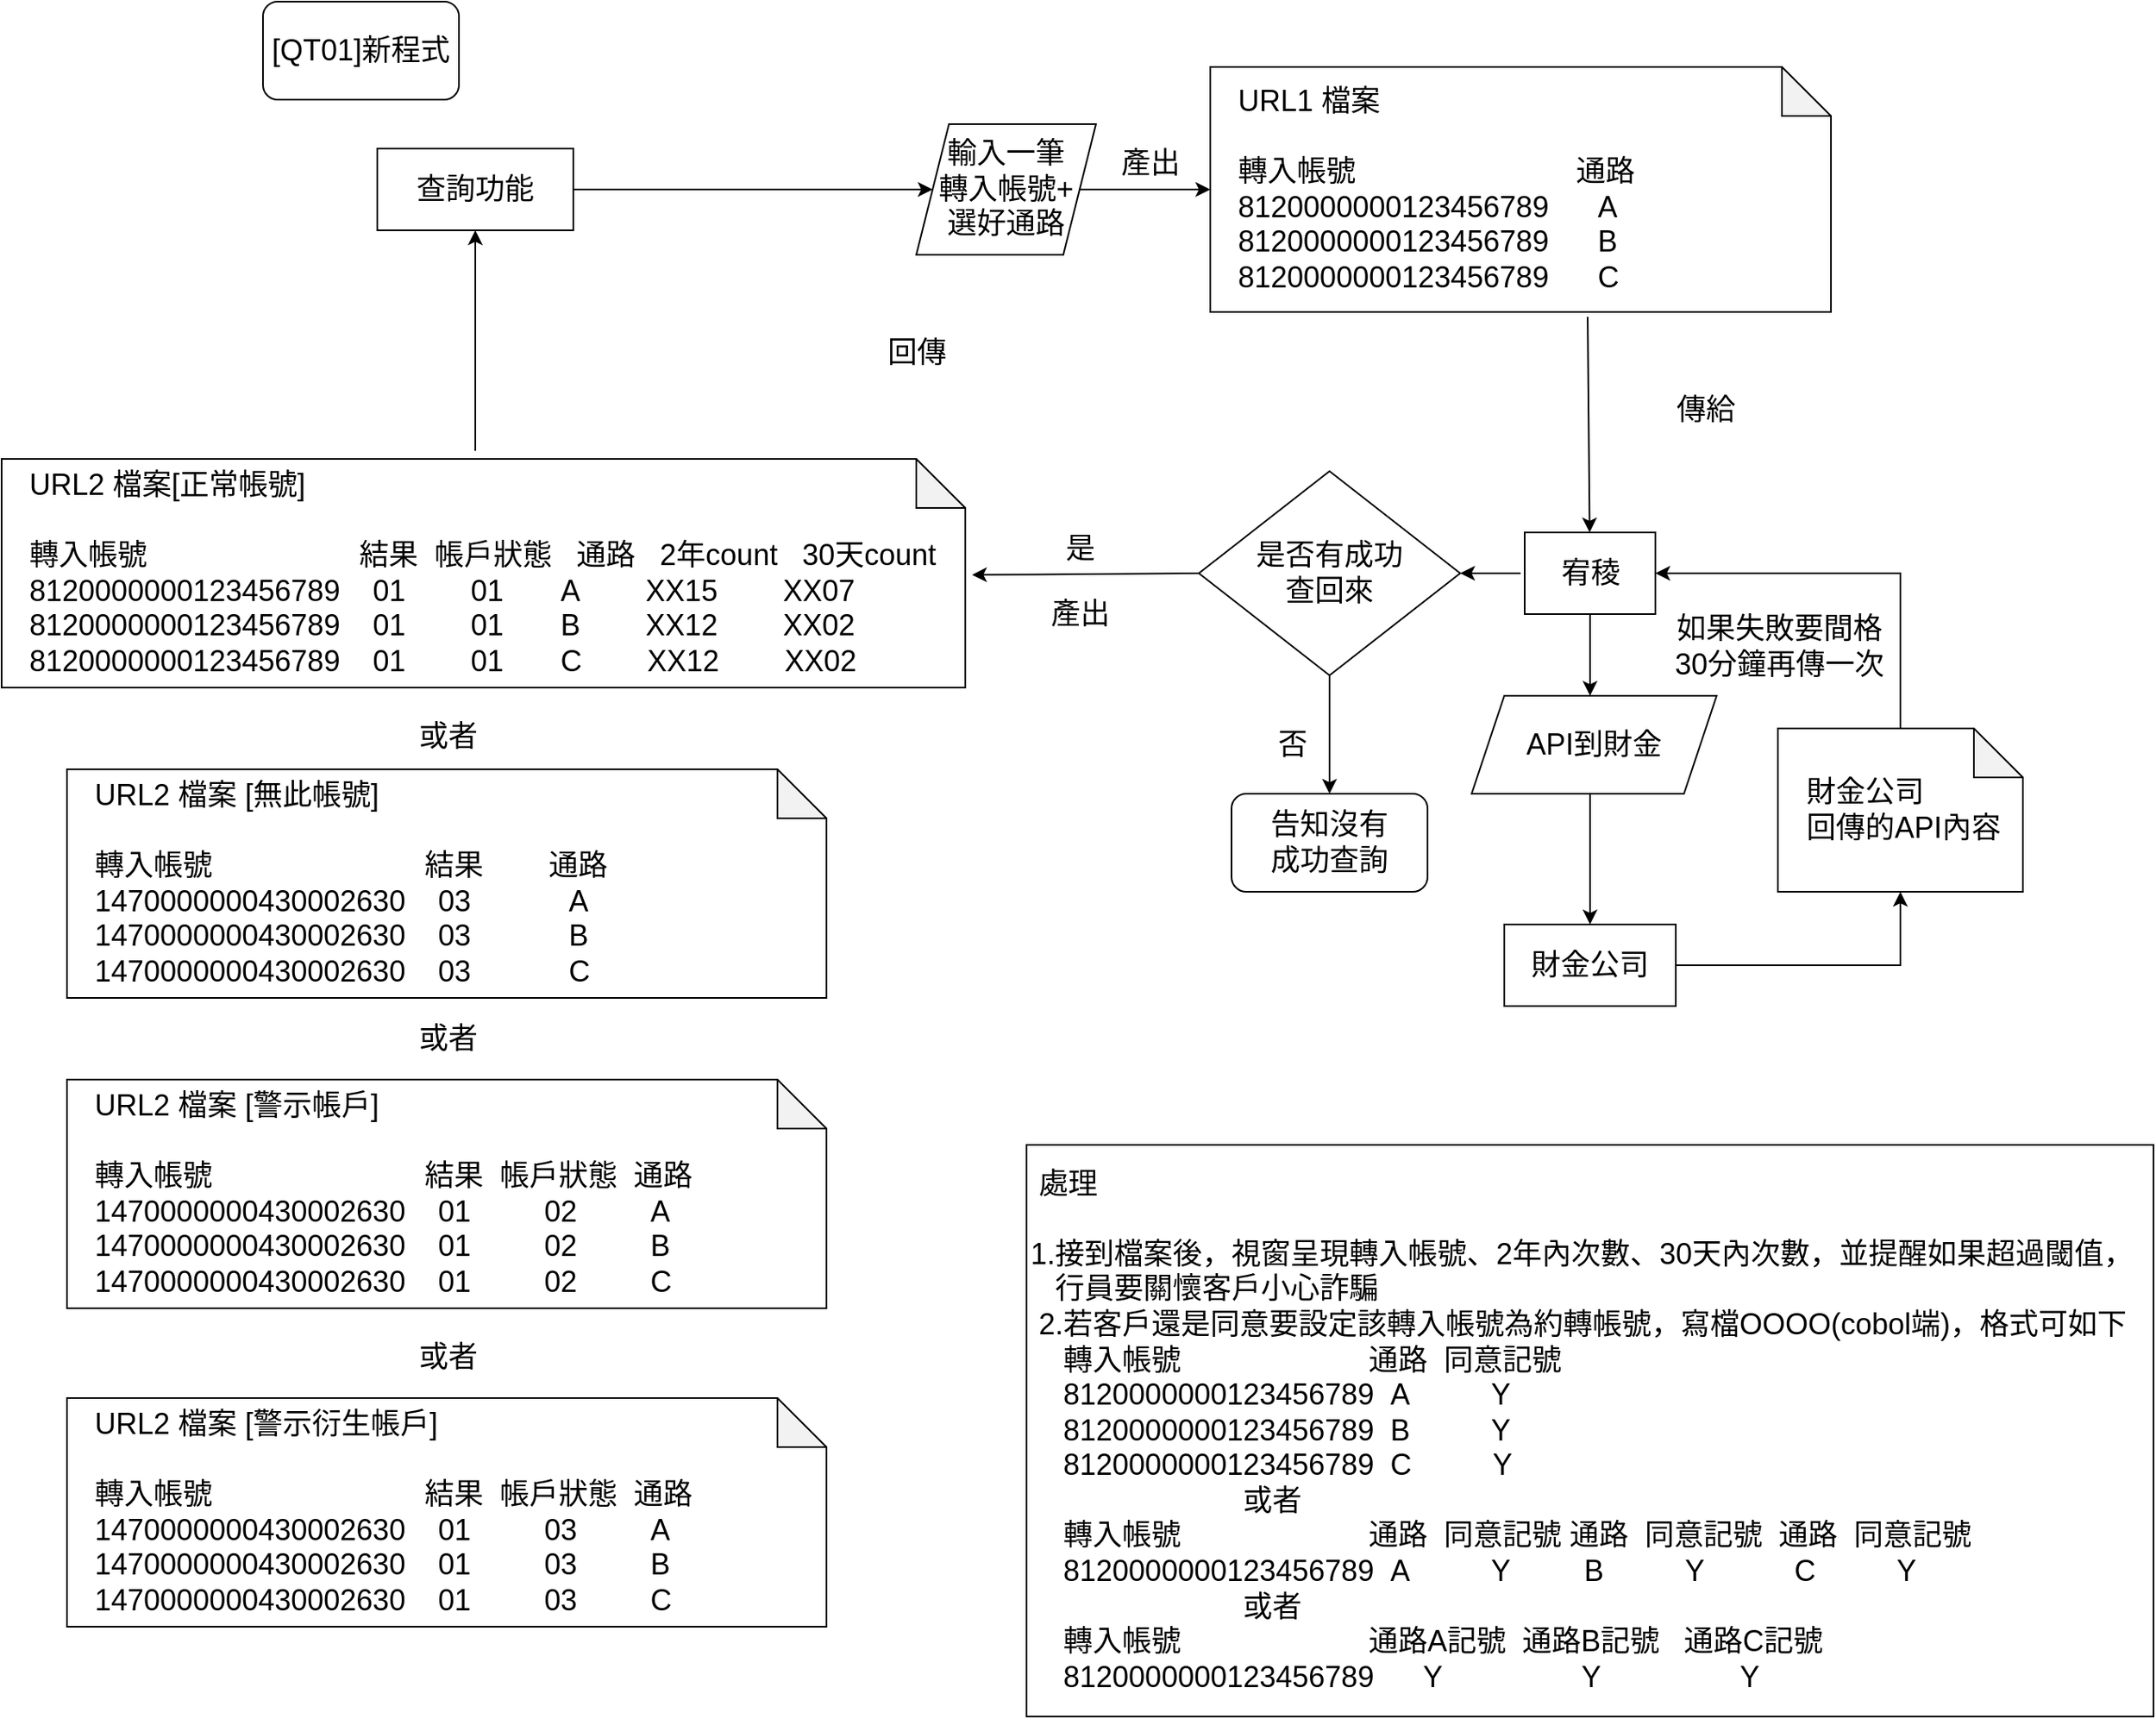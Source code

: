 <mxfile version="22.1.3" type="github" pages="6">
  <diagram name="查詢" id="aA_uW0eg3kEJU7qytOSy">
    <mxGraphModel dx="2261" dy="790" grid="1" gridSize="10" guides="1" tooltips="1" connect="1" arrows="1" fold="1" page="1" pageScale="1" pageWidth="827" pageHeight="1169" math="0" shadow="0">
      <root>
        <mxCell id="0" />
        <mxCell id="1" parent="0" />
        <mxCell id="AnH1oupO0DnIHsFvmvpk-1" value="&lt;font style=&quot;font-size: 18px;&quot;&gt;[QT01]新程式&lt;/font&gt;" style="rounded=1;whiteSpace=wrap;html=1;" parent="1" vertex="1">
          <mxGeometry x="-590" y="60" width="120" height="60" as="geometry" />
        </mxCell>
        <mxCell id="AnH1oupO0DnIHsFvmvpk-2" value="&lt;font style=&quot;font-size: 18px;&quot;&gt;查詢功能&lt;/font&gt;" style="rounded=0;whiteSpace=wrap;html=1;" parent="1" vertex="1">
          <mxGeometry x="-520" y="150" width="120" height="50" as="geometry" />
        </mxCell>
        <mxCell id="AnH1oupO0DnIHsFvmvpk-3" value="&lt;font style=&quot;font-size: 18px;&quot;&gt;輸入一筆&lt;br&gt;轉入帳號+&lt;br&gt;選好通路&lt;/font&gt;" style="shape=parallelogram;perimeter=parallelogramPerimeter;whiteSpace=wrap;html=1;fixedSize=1;" parent="1" vertex="1">
          <mxGeometry x="-190" y="135" width="110" height="80" as="geometry" />
        </mxCell>
        <mxCell id="AnH1oupO0DnIHsFvmvpk-4" value="" style="endArrow=classic;html=1;rounded=0;exitX=1;exitY=0.5;exitDx=0;exitDy=0;" parent="1" source="AnH1oupO0DnIHsFvmvpk-2" target="AnH1oupO0DnIHsFvmvpk-3" edge="1">
          <mxGeometry width="50" height="50" relative="1" as="geometry">
            <mxPoint y="375" as="sourcePoint" />
            <mxPoint x="50" y="325" as="targetPoint" />
          </mxGeometry>
        </mxCell>
        <mxCell id="AnH1oupO0DnIHsFvmvpk-5" value="&lt;font style=&quot;font-size: 18px;&quot;&gt;&amp;nbsp; &amp;nbsp;URL1 檔案&lt;br&gt;&lt;br&gt;&amp;nbsp; &amp;nbsp;轉入帳號&amp;nbsp; &amp;nbsp; &amp;nbsp; &amp;nbsp; &amp;nbsp; &amp;nbsp; &amp;nbsp; &amp;nbsp; &amp;nbsp; &amp;nbsp; &amp;nbsp; &amp;nbsp; &amp;nbsp; &amp;nbsp;通路&lt;br&gt;&amp;nbsp; &amp;nbsp;8120000000123456789&amp;nbsp; &amp;nbsp; &amp;nbsp; A&lt;br&gt;&amp;nbsp; &amp;nbsp;8120000000123456789&amp;nbsp; &amp;nbsp; &amp;nbsp; B&lt;br&gt;&amp;nbsp; &amp;nbsp;8120000000123456789&amp;nbsp; &amp;nbsp; &amp;nbsp; C&lt;br&gt;&lt;/font&gt;" style="shape=note;whiteSpace=wrap;html=1;backgroundOutline=1;darkOpacity=0.05;align=left;" parent="1" vertex="1">
          <mxGeometry x="-10" y="100" width="380" height="150" as="geometry" />
        </mxCell>
        <mxCell id="AnH1oupO0DnIHsFvmvpk-6" value="" style="endArrow=classic;html=1;rounded=0;exitX=1;exitY=0.5;exitDx=0;exitDy=0;" parent="1" source="AnH1oupO0DnIHsFvmvpk-3" target="AnH1oupO0DnIHsFvmvpk-5" edge="1">
          <mxGeometry width="50" height="50" relative="1" as="geometry">
            <mxPoint y="365" as="sourcePoint" />
            <mxPoint x="50" y="315" as="targetPoint" />
          </mxGeometry>
        </mxCell>
        <mxCell id="AnH1oupO0DnIHsFvmvpk-7" value="&lt;font style=&quot;font-size: 18px;&quot;&gt;產出&lt;/font&gt;" style="text;html=1;align=center;verticalAlign=middle;resizable=0;points=[];autosize=1;strokeColor=none;fillColor=none;" parent="1" vertex="1">
          <mxGeometry x="-77" y="139" width="60" height="40" as="geometry" />
        </mxCell>
        <mxCell id="AnH1oupO0DnIHsFvmvpk-10" value="&lt;span style=&quot;font-size: 18px;&quot;&gt;API到財金&lt;/span&gt;" style="shape=parallelogram;perimeter=parallelogramPerimeter;whiteSpace=wrap;html=1;fixedSize=1;" parent="1" vertex="1">
          <mxGeometry x="150" y="485" width="150" height="60" as="geometry" />
        </mxCell>
        <mxCell id="AnH1oupO0DnIHsFvmvpk-15" value="&lt;font style=&quot;font-size: 18px;&quot;&gt;財金公司&lt;/font&gt;" style="rounded=0;whiteSpace=wrap;html=1;" parent="1" vertex="1">
          <mxGeometry x="170" y="625" width="105" height="50" as="geometry" />
        </mxCell>
        <mxCell id="AnH1oupO0DnIHsFvmvpk-16" value="&lt;span style=&quot;font-size: 18px;&quot;&gt;&amp;nbsp; &amp;nbsp;財金公司&lt;br&gt;&amp;nbsp; &amp;nbsp;回傳的API內容&lt;/span&gt;" style="shape=note;whiteSpace=wrap;html=1;backgroundOutline=1;darkOpacity=0.05;align=left;" parent="1" vertex="1">
          <mxGeometry x="337.5" y="505" width="150" height="100" as="geometry" />
        </mxCell>
        <mxCell id="AnH1oupO0DnIHsFvmvpk-17" value="" style="endArrow=classic;html=1;rounded=0;exitX=1;exitY=0.5;exitDx=0;exitDy=0;entryX=0.5;entryY=1;entryDx=0;entryDy=0;entryPerimeter=0;" parent="1" source="AnH1oupO0DnIHsFvmvpk-15" target="AnH1oupO0DnIHsFvmvpk-16" edge="1">
          <mxGeometry width="50" height="50" relative="1" as="geometry">
            <mxPoint x="97.5" y="575" as="sourcePoint" />
            <mxPoint x="147.5" y="525" as="targetPoint" />
            <Array as="points">
              <mxPoint x="412.5" y="650" />
            </Array>
          </mxGeometry>
        </mxCell>
        <mxCell id="AnH1oupO0DnIHsFvmvpk-18" value="" style="endArrow=classic;html=1;rounded=0;exitX=0.5;exitY=1;exitDx=0;exitDy=0;" parent="1" target="AnH1oupO0DnIHsFvmvpk-15" edge="1">
          <mxGeometry width="50" height="50" relative="1" as="geometry">
            <mxPoint x="222.5" y="545" as="sourcePoint" />
            <mxPoint x="147.5" y="525" as="targetPoint" />
          </mxGeometry>
        </mxCell>
        <mxCell id="AnH1oupO0DnIHsFvmvpk-22" value="&lt;font style=&quot;font-size: 18px;&quot;&gt;宥稜&lt;/font&gt;" style="rounded=0;whiteSpace=wrap;html=1;" parent="1" vertex="1">
          <mxGeometry x="182.5" y="385" width="80" height="50" as="geometry" />
        </mxCell>
        <mxCell id="AnH1oupO0DnIHsFvmvpk-24" value="" style="endArrow=classic;html=1;rounded=0;exitX=0.5;exitY=1;exitDx=0;exitDy=0;entryX=0.5;entryY=0;entryDx=0;entryDy=0;" parent="1" source="AnH1oupO0DnIHsFvmvpk-22" edge="1">
          <mxGeometry width="50" height="50" relative="1" as="geometry">
            <mxPoint x="97.5" y="475" as="sourcePoint" />
            <mxPoint x="222.5" y="485" as="targetPoint" />
          </mxGeometry>
        </mxCell>
        <mxCell id="AnH1oupO0DnIHsFvmvpk-26" value="" style="endArrow=classic;html=1;rounded=0;exitX=0.608;exitY=1.02;exitDx=0;exitDy=0;exitPerimeter=0;" parent="1" target="AnH1oupO0DnIHsFvmvpk-22" edge="1" source="AnH1oupO0DnIHsFvmvpk-5">
          <mxGeometry width="50" height="50" relative="1" as="geometry">
            <mxPoint x="223" y="290" as="sourcePoint" />
            <mxPoint x="50" y="425" as="targetPoint" />
          </mxGeometry>
        </mxCell>
        <mxCell id="AnH1oupO0DnIHsFvmvpk-27" value="" style="endArrow=classic;html=1;rounded=0;exitX=0.5;exitY=0;exitDx=0;exitDy=0;exitPerimeter=0;entryX=1;entryY=0.5;entryDx=0;entryDy=0;" parent="1" source="AnH1oupO0DnIHsFvmvpk-16" target="AnH1oupO0DnIHsFvmvpk-22" edge="1">
          <mxGeometry width="50" height="50" relative="1" as="geometry">
            <mxPoint x="97.5" y="475" as="sourcePoint" />
            <mxPoint x="147.5" y="425" as="targetPoint" />
            <Array as="points">
              <mxPoint x="412.5" y="410" />
            </Array>
          </mxGeometry>
        </mxCell>
        <mxCell id="AnH1oupO0DnIHsFvmvpk-28" value="&lt;font style=&quot;font-size: 18px;&quot;&gt;&amp;nbsp; &amp;nbsp;URL2 檔案[正常帳號]&lt;br&gt;&lt;br&gt;&amp;nbsp; &amp;nbsp;轉入帳號&amp;nbsp; &amp;nbsp; &amp;nbsp; &amp;nbsp; &amp;nbsp; &amp;nbsp; &amp;nbsp; &amp;nbsp; &amp;nbsp; &amp;nbsp; &amp;nbsp; &amp;nbsp; &amp;nbsp; 結果&amp;nbsp; 帳戶狀態&amp;nbsp; &amp;nbsp;通路&amp;nbsp; &amp;nbsp;2年count&amp;nbsp; &amp;nbsp;30天count&lt;br&gt;&amp;nbsp; &amp;nbsp;8120000000123456789&amp;nbsp; &amp;nbsp; 01&amp;nbsp; &amp;nbsp; &amp;nbsp; &amp;nbsp; 01&amp;nbsp; &amp;nbsp;&lt;span style=&quot;&quot;&gt;&lt;span style=&quot;white-space: pre;&quot;&gt;&amp;nbsp;&amp;nbsp;&amp;nbsp;&amp;nbsp;&lt;/span&gt;&lt;/span&gt;A&amp;nbsp; &amp;nbsp; &amp;nbsp; &amp;nbsp; XX15&amp;nbsp; &amp;nbsp; &amp;nbsp; &amp;nbsp; XX07&lt;br&gt;&amp;nbsp; &amp;nbsp;8120000000123456789&amp;nbsp; &amp;nbsp; 01&amp;nbsp; &amp;nbsp; &amp;nbsp; &amp;nbsp; 01&amp;nbsp; &amp;nbsp;&lt;span style=&quot;&quot;&gt;&lt;span style=&quot;white-space: pre;&quot;&gt;&amp;nbsp;&amp;nbsp;&amp;nbsp;&amp;nbsp;&lt;/span&gt;&lt;/span&gt;B&amp;nbsp; &amp;nbsp; &amp;nbsp; &amp;nbsp; XX12&amp;nbsp; &amp;nbsp; &amp;nbsp; &amp;nbsp; XX02&lt;br&gt;&amp;nbsp; &amp;nbsp;8120000000123456789&amp;nbsp; &amp;nbsp; 01&amp;nbsp; &amp;nbsp; &amp;nbsp; &amp;nbsp; 01&amp;nbsp; &amp;nbsp;&lt;span style=&quot;&quot;&gt;&lt;span style=&quot;white-space: pre;&quot;&gt;&amp;nbsp;&amp;nbsp;&amp;nbsp;&amp;nbsp;&lt;/span&gt;&lt;/span&gt;C&amp;nbsp; &amp;nbsp; &amp;nbsp; &amp;nbsp; XX12&amp;nbsp; &amp;nbsp; &amp;nbsp; &amp;nbsp; XX02&lt;br&gt;&lt;/font&gt;" style="shape=note;whiteSpace=wrap;html=1;backgroundOutline=1;darkOpacity=0.05;align=left;" parent="1" vertex="1">
          <mxGeometry x="-750" y="340" width="590" height="140" as="geometry" />
        </mxCell>
        <mxCell id="AnH1oupO0DnIHsFvmvpk-31" value="&lt;font style=&quot;font-size: 18px;&quot;&gt;產出&lt;/font&gt;" style="text;html=1;align=center;verticalAlign=middle;resizable=0;points=[];autosize=1;strokeColor=none;fillColor=none;" parent="1" vertex="1">
          <mxGeometry x="-120" y="414.5" width="60" height="40" as="geometry" />
        </mxCell>
        <mxCell id="AnH1oupO0DnIHsFvmvpk-32" value="" style="endArrow=classic;html=1;rounded=0;entryX=0.5;entryY=1;entryDx=0;entryDy=0;" parent="1" target="AnH1oupO0DnIHsFvmvpk-2" edge="1">
          <mxGeometry width="50" height="50" relative="1" as="geometry">
            <mxPoint x="-460" y="335" as="sourcePoint" />
            <mxPoint x="-160" y="245" as="targetPoint" />
          </mxGeometry>
        </mxCell>
        <mxCell id="AnH1oupO0DnIHsFvmvpk-33" value="&lt;font style=&quot;font-size: 18px;&quot;&gt;回傳&lt;/font&gt;" style="text;html=1;align=center;verticalAlign=middle;resizable=0;points=[];autosize=1;strokeColor=none;fillColor=none;" parent="1" vertex="1">
          <mxGeometry x="-220" y="255" width="60" height="40" as="geometry" />
        </mxCell>
        <mxCell id="AnH1oupO0DnIHsFvmvpk-34" value="&lt;font style=&quot;font-size: 18px;&quot;&gt;傳給&lt;/font&gt;" style="text;html=1;align=center;verticalAlign=middle;resizable=0;points=[];autosize=1;strokeColor=none;fillColor=none;" parent="1" vertex="1">
          <mxGeometry x="262.5" y="290" width="60" height="40" as="geometry" />
        </mxCell>
        <mxCell id="AnH1oupO0DnIHsFvmvpk-36" value="&lt;font style=&quot;font-size: 18px;&quot;&gt;&amp;nbsp;處理&amp;nbsp;&lt;br&gt;&lt;br&gt;1.接到檔案後，&lt;/font&gt;&lt;font style=&quot;font-size: 18px;&quot;&gt;視窗呈現轉入帳號、2年內次數、30天內次數，並提醒如果超過閾值，&lt;br&gt;&amp;nbsp; &amp;nbsp;行員要關懷客戶小心詐騙&lt;br&gt;&amp;nbsp;2.若客戶還是同意要設定該轉入帳號為約轉帳號，寫檔OOOO(cobol端)，格式可如下&lt;br&gt;&amp;nbsp; &amp;nbsp; 轉入帳號&amp;nbsp; &amp;nbsp; &amp;nbsp; &amp;nbsp; &amp;nbsp; &amp;nbsp; &amp;nbsp; &amp;nbsp; &amp;nbsp; &amp;nbsp; &amp;nbsp; &amp;nbsp;通路&amp;nbsp; 同意記號&lt;br style=&quot;border-color: var(--border-color);&quot;&gt;&amp;nbsp; &amp;nbsp; 8120000000123456789&amp;nbsp; A&amp;nbsp; &amp;nbsp; &amp;nbsp; &amp;nbsp; &amp;nbsp; Y&lt;br&gt;&amp;nbsp; &amp;nbsp; 8120000000123456789&amp;nbsp; B&amp;nbsp; &amp;nbsp; &amp;nbsp; &amp;nbsp; &amp;nbsp; Y&lt;br&gt;&amp;nbsp; &amp;nbsp; 8120000000123456789&amp;nbsp; C&amp;nbsp; &amp;nbsp; &amp;nbsp; &amp;nbsp; &amp;nbsp; Y&lt;br&gt;&amp;nbsp; &amp;nbsp; &amp;nbsp; &amp;nbsp; &amp;nbsp; &amp;nbsp; &amp;nbsp; &amp;nbsp; &amp;nbsp; &amp;nbsp; &amp;nbsp; &amp;nbsp; &amp;nbsp; 或者&lt;br&gt;&amp;nbsp; &amp;nbsp; 轉入帳號&amp;nbsp; &amp;nbsp; &amp;nbsp; &amp;nbsp; &amp;nbsp; &amp;nbsp; &amp;nbsp; &amp;nbsp; &amp;nbsp; &amp;nbsp; &amp;nbsp; &amp;nbsp;通路&amp;nbsp; 同意記號 通路&amp;nbsp; 同意記號&amp;nbsp; 通路&amp;nbsp; 同意記號&lt;br style=&quot;border-color: var(--border-color);&quot;&gt;&amp;nbsp; &amp;nbsp; 8120000000123456789&amp;nbsp; A&amp;nbsp; &amp;nbsp; &amp;nbsp; &amp;nbsp; &amp;nbsp; Y&amp;nbsp; &amp;nbsp; &amp;nbsp; &amp;nbsp; &amp;nbsp;B&amp;nbsp; &amp;nbsp; &amp;nbsp; &amp;nbsp; &amp;nbsp; Y&amp;nbsp; &amp;nbsp; &amp;nbsp; &amp;nbsp; &amp;nbsp; &amp;nbsp;C&amp;nbsp; &amp;nbsp; &amp;nbsp; &amp;nbsp; &amp;nbsp; Y&lt;br&gt;&amp;nbsp; &amp;nbsp; &amp;nbsp; &amp;nbsp; &amp;nbsp; &amp;nbsp; &amp;nbsp; &amp;nbsp; &amp;nbsp; &amp;nbsp; &amp;nbsp; &amp;nbsp; &amp;nbsp; 或者&lt;br style=&quot;border-color: var(--border-color);&quot;&gt;&amp;nbsp; &amp;nbsp; 轉入帳號&amp;nbsp; &amp;nbsp; &amp;nbsp; &amp;nbsp; &amp;nbsp; &amp;nbsp; &amp;nbsp; &amp;nbsp; &amp;nbsp; &amp;nbsp; &amp;nbsp; &amp;nbsp;通路A記號&amp;nbsp; 通路B記號&amp;nbsp; &amp;nbsp;通路C記號&lt;br style=&quot;border-color: var(--border-color);&quot;&gt;&amp;nbsp; &amp;nbsp; 8120000000123456789&amp;nbsp; &amp;nbsp; &amp;nbsp; Y&amp;nbsp; &amp;nbsp; &amp;nbsp; &amp;nbsp; &amp;nbsp; &amp;nbsp; &amp;nbsp; &amp;nbsp; &amp;nbsp;Y&amp;nbsp; &amp;nbsp; &amp;nbsp; &amp;nbsp; &amp;nbsp; &amp;nbsp; &amp;nbsp; &amp;nbsp; &amp;nbsp;Y&lt;br&gt;&lt;/font&gt;" style="rounded=0;whiteSpace=wrap;html=1;align=left;" parent="1" vertex="1">
          <mxGeometry x="-122.5" y="760" width="690" height="350" as="geometry" />
        </mxCell>
        <mxCell id="8cQLbZi9aMfqbQfYCFDS-1" value="&lt;font style=&quot;font-size: 18px;&quot;&gt;如果失敗要間格&lt;br&gt;30分鐘再傳一次&lt;/font&gt;" style="text;html=1;align=center;verticalAlign=middle;resizable=0;points=[];autosize=1;strokeColor=none;fillColor=none;" parent="1" vertex="1">
          <mxGeometry x="262.5" y="425" width="150" height="60" as="geometry" />
        </mxCell>
        <mxCell id="T6uvjn83vaAF82pbPAEG-1" value="&lt;span style=&quot;font-size: 18px;&quot;&gt;是否有成功&lt;br&gt;查回來&lt;/span&gt;" style="rhombus;whiteSpace=wrap;html=1;" parent="1" vertex="1">
          <mxGeometry x="-17" y="347.5" width="160" height="125" as="geometry" />
        </mxCell>
        <mxCell id="T6uvjn83vaAF82pbPAEG-2" value="" style="endArrow=classic;html=1;rounded=0;entryX=1;entryY=0.5;entryDx=0;entryDy=0;" parent="1" target="T6uvjn83vaAF82pbPAEG-1" edge="1">
          <mxGeometry width="50" height="50" relative="1" as="geometry">
            <mxPoint x="180" y="410" as="sourcePoint" />
            <mxPoint x="200" y="395" as="targetPoint" />
          </mxGeometry>
        </mxCell>
        <mxCell id="T6uvjn83vaAF82pbPAEG-3" value="" style="endArrow=classic;html=1;rounded=0;exitX=0;exitY=0.5;exitDx=0;exitDy=0;entryX=1.007;entryY=0.507;entryDx=0;entryDy=0;entryPerimeter=0;" parent="1" source="T6uvjn83vaAF82pbPAEG-1" target="AnH1oupO0DnIHsFvmvpk-28" edge="1">
          <mxGeometry width="50" height="50" relative="1" as="geometry">
            <mxPoint x="150" y="445" as="sourcePoint" />
            <mxPoint x="200" y="395" as="targetPoint" />
          </mxGeometry>
        </mxCell>
        <mxCell id="T6uvjn83vaAF82pbPAEG-5" value="&lt;font style=&quot;font-size: 18px;&quot;&gt;是&lt;/font&gt;" style="text;html=1;align=center;verticalAlign=middle;resizable=0;points=[];autosize=1;strokeColor=none;fillColor=none;" parent="1" vertex="1">
          <mxGeometry x="-110" y="374.5" width="40" height="40" as="geometry" />
        </mxCell>
        <mxCell id="T6uvjn83vaAF82pbPAEG-7" value="&lt;font style=&quot;font-size: 18px;&quot;&gt;否&lt;/font&gt;" style="text;html=1;align=center;verticalAlign=middle;resizable=0;points=[];autosize=1;strokeColor=none;fillColor=none;" parent="1" vertex="1">
          <mxGeometry x="20" y="495" width="40" height="40" as="geometry" />
        </mxCell>
        <mxCell id="kdfmLrERJRYx7rnMJswf-1" value="&lt;font style=&quot;font-size: 18px;&quot;&gt;告知沒有&lt;br&gt;成功查詢&lt;/font&gt;" style="rounded=1;whiteSpace=wrap;html=1;" parent="1" vertex="1">
          <mxGeometry x="3" y="545" width="120" height="60" as="geometry" />
        </mxCell>
        <mxCell id="kdfmLrERJRYx7rnMJswf-2" value="" style="endArrow=classic;html=1;rounded=0;exitX=0.5;exitY=1;exitDx=0;exitDy=0;" parent="1" source="T6uvjn83vaAF82pbPAEG-1" target="kdfmLrERJRYx7rnMJswf-1" edge="1">
          <mxGeometry width="50" height="50" relative="1" as="geometry">
            <mxPoint x="-220" y="510" as="sourcePoint" />
            <mxPoint x="-170" y="460" as="targetPoint" />
          </mxGeometry>
        </mxCell>
        <mxCell id="PnK-xn6jqdGDHFiqgJeW-1" value="&lt;font style=&quot;font-size: 18px;&quot;&gt;&amp;nbsp; &amp;nbsp;URL2 檔案 [無此帳號]&lt;br&gt;&lt;br&gt;&amp;nbsp; &amp;nbsp;轉入帳號&amp;nbsp; &amp;nbsp; &amp;nbsp; &amp;nbsp; &amp;nbsp; &amp;nbsp; &amp;nbsp; &amp;nbsp; &amp;nbsp; &amp;nbsp; &amp;nbsp; &amp;nbsp; &amp;nbsp; 結果&amp;nbsp; &amp;nbsp; &amp;nbsp; &amp;nbsp; 通路&amp;nbsp;&lt;br&gt;&amp;nbsp; &amp;nbsp;1470000000430002630&amp;nbsp; &amp;nbsp; 03&amp;nbsp; &amp;nbsp; &amp;nbsp; &amp;nbsp; &amp;nbsp; &amp;nbsp; A&amp;nbsp; &amp;nbsp; &amp;nbsp;&amp;nbsp;&lt;br&gt;&amp;nbsp; &amp;nbsp;1470000000430002630&amp;nbsp; &amp;nbsp; 03&amp;nbsp; &amp;nbsp; &amp;nbsp; &amp;nbsp; &amp;nbsp; &amp;nbsp; B&amp;nbsp; &amp;nbsp; &amp;nbsp;&amp;nbsp;&lt;br&gt;&amp;nbsp; &amp;nbsp;1470000000430002630&amp;nbsp; &amp;nbsp; 03&amp;nbsp; &amp;nbsp; &amp;nbsp; &amp;nbsp; &amp;nbsp; &amp;nbsp; C&amp;nbsp; &amp;nbsp; &amp;nbsp;&amp;nbsp;&lt;br&gt;&lt;/font&gt;" style="shape=note;whiteSpace=wrap;html=1;backgroundOutline=1;darkOpacity=0.05;align=left;" parent="1" vertex="1">
          <mxGeometry x="-710" y="530" width="465" height="140" as="geometry" />
        </mxCell>
        <mxCell id="N_UUsgjcjUcA7mN31yRW-1" value="&lt;font style=&quot;font-size: 18px;&quot;&gt;或者&lt;/font&gt;" style="text;html=1;align=center;verticalAlign=middle;resizable=0;points=[];autosize=1;strokeColor=none;fillColor=none;" parent="1" vertex="1">
          <mxGeometry x="-507.5" y="490" width="60" height="40" as="geometry" />
        </mxCell>
        <mxCell id="PDF6swe0G-e_25_qy0FK-1" value="&lt;font style=&quot;font-size: 18px;&quot;&gt;或者&lt;/font&gt;" style="text;html=1;align=center;verticalAlign=middle;resizable=0;points=[];autosize=1;strokeColor=none;fillColor=none;" vertex="1" parent="1">
          <mxGeometry x="-507.5" y="675" width="60" height="40" as="geometry" />
        </mxCell>
        <mxCell id="PDF6swe0G-e_25_qy0FK-2" value="&lt;font style=&quot;font-size: 18px;&quot;&gt;&amp;nbsp; &amp;nbsp;URL2 檔案 [警示帳戶]&lt;br&gt;&lt;br&gt;&amp;nbsp; &amp;nbsp;轉入帳號&amp;nbsp; &amp;nbsp; &amp;nbsp; &amp;nbsp; &amp;nbsp; &amp;nbsp; &amp;nbsp; &amp;nbsp; &amp;nbsp; &amp;nbsp; &amp;nbsp; &amp;nbsp; &amp;nbsp; 結果&amp;nbsp; 帳戶狀態&amp;nbsp; 通路&amp;nbsp;&lt;br&gt;&amp;nbsp; &amp;nbsp;1470000000430002630&amp;nbsp; &amp;nbsp; 01&amp;nbsp; &amp;nbsp; &amp;nbsp; &amp;nbsp; &amp;nbsp;02&amp;nbsp; &amp;nbsp; &amp;nbsp; &amp;nbsp; &amp;nbsp;A&amp;nbsp; &amp;nbsp; &amp;nbsp;&amp;nbsp;&lt;br&gt;&amp;nbsp; &amp;nbsp;1470000000430002630&amp;nbsp; &amp;nbsp; 01&amp;nbsp; &amp;nbsp; &amp;nbsp; &amp;nbsp; &amp;nbsp;02&amp;nbsp; &amp;nbsp; &amp;nbsp; &amp;nbsp; &amp;nbsp;B&amp;nbsp; &amp;nbsp; &amp;nbsp;&amp;nbsp;&lt;br&gt;&amp;nbsp; &amp;nbsp;1470000000430002630&amp;nbsp; &amp;nbsp; 01&amp;nbsp; &amp;nbsp; &amp;nbsp; &amp;nbsp; &amp;nbsp;02&amp;nbsp; &amp;nbsp; &amp;nbsp; &amp;nbsp; &amp;nbsp;C&amp;nbsp; &amp;nbsp; &amp;nbsp;&amp;nbsp;&lt;br&gt;&lt;/font&gt;" style="shape=note;whiteSpace=wrap;html=1;backgroundOutline=1;darkOpacity=0.05;align=left;" vertex="1" parent="1">
          <mxGeometry x="-710" y="720" width="465" height="140" as="geometry" />
        </mxCell>
        <mxCell id="PDF6swe0G-e_25_qy0FK-3" value="&lt;font style=&quot;font-size: 18px;&quot;&gt;或者&lt;/font&gt;" style="text;html=1;align=center;verticalAlign=middle;resizable=0;points=[];autosize=1;strokeColor=none;fillColor=none;" vertex="1" parent="1">
          <mxGeometry x="-507.5" y="870" width="60" height="40" as="geometry" />
        </mxCell>
        <mxCell id="PDF6swe0G-e_25_qy0FK-4" value="&lt;font style=&quot;font-size: 18px;&quot;&gt;&amp;nbsp; &amp;nbsp;URL2 檔案 [警示衍生帳戶]&lt;br&gt;&lt;br&gt;&amp;nbsp; &amp;nbsp;轉入帳號&amp;nbsp; &amp;nbsp; &amp;nbsp; &amp;nbsp; &amp;nbsp; &amp;nbsp; &amp;nbsp; &amp;nbsp; &amp;nbsp; &amp;nbsp; &amp;nbsp; &amp;nbsp; &amp;nbsp; 結果&amp;nbsp; 帳戶狀態&amp;nbsp; 通路&amp;nbsp;&lt;br&gt;&amp;nbsp; &amp;nbsp;1470000000430002630&amp;nbsp; &amp;nbsp; 01&amp;nbsp; &amp;nbsp; &amp;nbsp; &amp;nbsp; &amp;nbsp;03&amp;nbsp; &amp;nbsp; &amp;nbsp; &amp;nbsp; &amp;nbsp;A&amp;nbsp; &amp;nbsp; &amp;nbsp;&amp;nbsp;&lt;br&gt;&amp;nbsp; &amp;nbsp;1470000000430002630&amp;nbsp; &amp;nbsp; 01&amp;nbsp; &amp;nbsp; &amp;nbsp; &amp;nbsp; &amp;nbsp;03&amp;nbsp; &amp;nbsp; &amp;nbsp; &amp;nbsp; &amp;nbsp;B&amp;nbsp; &amp;nbsp; &amp;nbsp;&amp;nbsp;&lt;br&gt;&amp;nbsp; &amp;nbsp;1470000000430002630&amp;nbsp; &amp;nbsp; 01&amp;nbsp; &amp;nbsp; &amp;nbsp; &amp;nbsp; &amp;nbsp;03&amp;nbsp; &amp;nbsp; &amp;nbsp; &amp;nbsp; &amp;nbsp;C&amp;nbsp; &amp;nbsp; &amp;nbsp;&amp;nbsp;&lt;br&gt;&lt;/font&gt;" style="shape=note;whiteSpace=wrap;html=1;backgroundOutline=1;darkOpacity=0.05;align=left;" vertex="1" parent="1">
          <mxGeometry x="-710" y="915" width="465" height="140" as="geometry" />
        </mxCell>
      </root>
    </mxGraphModel>
  </diagram>
  <diagram id="mEsjwV_ezP2OFXAFKCF-" name="被查詢">
    <mxGraphModel dx="1434" dy="790" grid="1" gridSize="10" guides="1" tooltips="1" connect="1" arrows="1" fold="1" page="1" pageScale="1" pageWidth="827" pageHeight="1169" math="0" shadow="0">
      <root>
        <mxCell id="0" />
        <mxCell id="1" parent="0" />
        <mxCell id="oIIlploPoPYVGfda5TJn-1" value="&lt;font style=&quot;font-size: 18px;&quot;&gt;被查詢&lt;/font&gt;" style="rounded=0;whiteSpace=wrap;html=1;" parent="1" vertex="1">
          <mxGeometry x="30" y="20" width="120" height="50" as="geometry" />
        </mxCell>
        <mxCell id="tD_ngec6LgnPbNnejALv-1" value="&lt;font style=&quot;font-size: 18px;&quot;&gt;宥稜&lt;/font&gt;" style="rounded=0;whiteSpace=wrap;html=1;" parent="1" vertex="1">
          <mxGeometry x="67" y="100" width="80" height="50" as="geometry" />
        </mxCell>
        <mxCell id="87DKSXG-iWMGE0NrwMBL-1" value="&lt;font style=&quot;font-size: 18px;&quot;&gt;產出&lt;/font&gt;" style="text;html=1;align=center;verticalAlign=middle;resizable=0;points=[];autosize=1;strokeColor=none;fillColor=none;" parent="1" vertex="1">
          <mxGeometry x="467.5" y="300" width="60" height="40" as="geometry" />
        </mxCell>
        <mxCell id="gdJJMOHuvmqQ4putd6Vw-1" value="&lt;font style=&quot;font-size: 18px;&quot;&gt;凡君[QT01]程式&lt;/font&gt;" style="rounded=0;whiteSpace=wrap;html=1;" parent="1" vertex="1">
          <mxGeometry x="467.5" y="780" width="150" height="50" as="geometry" />
        </mxCell>
        <mxCell id="K50zkZ4xStyIB2KJWPWU-3" value="&lt;font style=&quot;font-size: 18px;&quot;&gt;&amp;nbsp; &amp;nbsp;URL1 檔案 [失敗-無此帳號]&lt;br&gt;&lt;br&gt;&amp;nbsp; &amp;nbsp;轉入帳號&amp;nbsp; &amp;nbsp; &amp;nbsp; &amp;nbsp; &amp;nbsp; &amp;nbsp; &amp;nbsp; &amp;nbsp; &amp;nbsp; &amp;nbsp; &amp;nbsp; &amp;nbsp; &amp;nbsp; &amp;nbsp;帳戶狀態&amp;nbsp; &amp;nbsp; &amp;nbsp;通路&amp;nbsp;&lt;br&gt;&amp;nbsp; &amp;nbsp;1470000000430002630&amp;nbsp; &amp;nbsp; &amp;nbsp; &amp;nbsp; &amp;nbsp;03&amp;nbsp; &amp;nbsp; &amp;nbsp; &amp;nbsp; &amp;nbsp; &amp;nbsp; A&amp;nbsp; &amp;nbsp; &amp;nbsp;&amp;nbsp;&lt;br&gt;&amp;nbsp; &amp;nbsp;1470000000430002630&amp;nbsp; &amp;nbsp; &amp;nbsp; &amp;nbsp; &amp;nbsp;03&amp;nbsp; &amp;nbsp; &amp;nbsp; &amp;nbsp; &amp;nbsp; &amp;nbsp; B&amp;nbsp; &amp;nbsp; &amp;nbsp;&amp;nbsp;&lt;br&gt;&amp;nbsp; &amp;nbsp;1470000000430002630&amp;nbsp; &amp;nbsp; &amp;nbsp; &amp;nbsp; &amp;nbsp;03&amp;nbsp; &amp;nbsp; &amp;nbsp; &amp;nbsp; &amp;nbsp; &amp;nbsp; C&amp;nbsp; &amp;nbsp; &amp;nbsp;&amp;nbsp;&lt;br&gt;&lt;/font&gt;" style="shape=note;whiteSpace=wrap;html=1;backgroundOutline=1;darkOpacity=0.05;align=left;" parent="1" vertex="1">
          <mxGeometry x="310" y="575" width="465" height="140" as="geometry" />
        </mxCell>
        <mxCell id="K50zkZ4xStyIB2KJWPWU-10" value="&lt;font style=&quot;font-size: 18px;&quot;&gt;或者&lt;/font&gt;" style="text;html=1;align=center;verticalAlign=middle;resizable=0;points=[];autosize=1;strokeColor=none;fillColor=none;" parent="1" vertex="1">
          <mxGeometry x="512.5" y="520" width="60" height="40" as="geometry" />
        </mxCell>
        <mxCell id="K50zkZ4xStyIB2KJWPWU-12" value="&lt;span style=&quot;font-size: 18px;&quot;&gt;回傳&lt;/span&gt;" style="text;html=1;align=center;verticalAlign=middle;resizable=0;points=[];autosize=1;strokeColor=none;fillColor=none;" parent="1" vertex="1">
          <mxGeometry x="480" y="730" width="60" height="40" as="geometry" />
        </mxCell>
        <mxCell id="R5yS1r7cQwoN5BCERmWU-1" value="&lt;font style=&quot;font-size: 18px;&quot;&gt;&amp;nbsp; &amp;nbsp;URL2 檔案&lt;br&gt;&lt;br&gt;&amp;nbsp; &amp;nbsp;轉入帳號&amp;nbsp; &amp;nbsp; &amp;nbsp; &amp;nbsp; &amp;nbsp; &amp;nbsp; &amp;nbsp; &amp;nbsp; &amp;nbsp; &amp;nbsp; &amp;nbsp; &amp;nbsp; &amp;nbsp;帳戶狀態&amp;nbsp; 通路 2年count&amp;nbsp; 30天count&lt;br&gt;&amp;nbsp; &amp;nbsp;8120000000123456789&amp;nbsp; &amp;nbsp; &amp;nbsp; &amp;nbsp;01&amp;nbsp; &amp;nbsp; &amp;nbsp; &amp;nbsp; &amp;nbsp;A&amp;nbsp; &amp;nbsp; &amp;nbsp; XX15&amp;nbsp; &amp;nbsp; &amp;nbsp; &amp;nbsp; XX07&lt;br&gt;&amp;nbsp; &amp;nbsp;8120000000123456789&amp;nbsp; &amp;nbsp; &amp;nbsp; &amp;nbsp;01&amp;nbsp; &amp;nbsp; &amp;nbsp; &amp;nbsp; &amp;nbsp;B&amp;nbsp; &amp;nbsp; &amp;nbsp; XX12&amp;nbsp; &amp;nbsp; &amp;nbsp; &amp;nbsp; XX02&lt;br&gt;&amp;nbsp; &amp;nbsp;8120000000123456789&amp;nbsp; &amp;nbsp; &amp;nbsp; &amp;nbsp;01&amp;nbsp; &amp;nbsp; &amp;nbsp; &amp;nbsp; &amp;nbsp;C&amp;nbsp; &amp;nbsp; &amp;nbsp; XX12&amp;nbsp; &amp;nbsp; &amp;nbsp; &amp;nbsp; XX02&lt;br&gt;&lt;/font&gt;" style="shape=note;whiteSpace=wrap;html=1;backgroundOutline=1;darkOpacity=0.05;align=left;" parent="1" vertex="1">
          <mxGeometry x="276.25" y="360" width="520" height="140" as="geometry" />
        </mxCell>
        <mxCell id="R5yS1r7cQwoN5BCERmWU-3" value="" style="endArrow=classic;html=1;rounded=0;exitX=0.5;exitY=1;exitDx=0;exitDy=0;exitPerimeter=0;" parent="1" source="K50zkZ4xStyIB2KJWPWU-3" target="gdJJMOHuvmqQ4putd6Vw-1" edge="1">
          <mxGeometry width="50" height="50" relative="1" as="geometry">
            <mxPoint x="540" y="760" as="sourcePoint" />
            <mxPoint x="590" y="710" as="targetPoint" />
          </mxGeometry>
        </mxCell>
        <mxCell id="Mt3MlqYOyn7DRsnZ7z2M-1" value="&lt;font style=&quot;font-size: 18px;&quot;&gt;SVRBAT&lt;/font&gt;" style="rounded=0;whiteSpace=wrap;html=1;" vertex="1" parent="1">
          <mxGeometry x="250" y="95" width="120" height="60" as="geometry" />
        </mxCell>
        <mxCell id="Mt3MlqYOyn7DRsnZ7z2M-4" value="" style="endArrow=classic;html=1;rounded=0;exitX=1;exitY=0.5;exitDx=0;exitDy=0;" edge="1" parent="1" source="tD_ngec6LgnPbNnejALv-1" target="Mt3MlqYOyn7DRsnZ7z2M-1">
          <mxGeometry width="50" height="50" relative="1" as="geometry">
            <mxPoint x="390" y="330" as="sourcePoint" />
            <mxPoint x="440" y="280" as="targetPoint" />
          </mxGeometry>
        </mxCell>
        <mxCell id="Mt3MlqYOyn7DRsnZ7z2M-5" value="&lt;span style=&quot;font-size: 18px;&quot;&gt;呼叫&lt;/span&gt;" style="text;html=1;align=center;verticalAlign=middle;resizable=0;points=[];autosize=1;strokeColor=none;fillColor=none;" vertex="1" parent="1">
          <mxGeometry x="170" y="90" width="60" height="40" as="geometry" />
        </mxCell>
        <mxCell id="Mt3MlqYOyn7DRsnZ7z2M-6" value="" style="endArrow=classic;html=1;rounded=0;exitX=1;exitY=0.5;exitDx=0;exitDy=0;" edge="1" parent="1" source="Mt3MlqYOyn7DRsnZ7z2M-1" target="Mt3MlqYOyn7DRsnZ7z2M-7">
          <mxGeometry width="50" height="50" relative="1" as="geometry">
            <mxPoint x="390" y="330" as="sourcePoint" />
            <mxPoint x="410" y="180" as="targetPoint" />
          </mxGeometry>
        </mxCell>
        <mxCell id="Mt3MlqYOyn7DRsnZ7z2M-7" value="&lt;font style=&quot;font-size: 18px;&quot;&gt;處理帳號存在&lt;br&gt;或查無此帳號&lt;br&gt;或警示帳戶&lt;br&gt;或警示衍生帳戶&lt;br&gt;&lt;/font&gt;" style="shape=parallelogram;perimeter=parallelogramPerimeter;whiteSpace=wrap;html=1;fixedSize=1;" vertex="1" parent="1">
          <mxGeometry x="432.5" y="70" width="207.5" height="110" as="geometry" />
        </mxCell>
        <mxCell id="Mt3MlqYOyn7DRsnZ7z2M-9" value="&lt;font style=&quot;font-size: 18px;&quot;&gt;宥稜&lt;/font&gt;" style="rounded=0;whiteSpace=wrap;html=1;" vertex="1" parent="1">
          <mxGeometry x="496.25" y="230" width="80" height="50" as="geometry" />
        </mxCell>
        <mxCell id="Mt3MlqYOyn7DRsnZ7z2M-10" value="" style="endArrow=classic;html=1;rounded=0;exitX=0.5;exitY=1;exitDx=0;exitDy=0;" edge="1" parent="1" source="Mt3MlqYOyn7DRsnZ7z2M-7" target="Mt3MlqYOyn7DRsnZ7z2M-9">
          <mxGeometry width="50" height="50" relative="1" as="geometry">
            <mxPoint x="390" y="330" as="sourcePoint" />
            <mxPoint x="440" y="280" as="targetPoint" />
          </mxGeometry>
        </mxCell>
        <mxCell id="Mt3MlqYOyn7DRsnZ7z2M-11" value="" style="endArrow=classic;html=1;rounded=0;exitX=0.5;exitY=1;exitDx=0;exitDy=0;entryX=0.5;entryY=0;entryDx=0;entryDy=0;entryPerimeter=0;" edge="1" parent="1" source="Mt3MlqYOyn7DRsnZ7z2M-9" target="R5yS1r7cQwoN5BCERmWU-1">
          <mxGeometry width="50" height="50" relative="1" as="geometry">
            <mxPoint x="390" y="630" as="sourcePoint" />
            <mxPoint x="440" y="580" as="targetPoint" />
          </mxGeometry>
        </mxCell>
      </root>
    </mxGraphModel>
  </diagram>
  <diagram id="WTJWd1q82BsqWL_5RCvh" name="取消通報(立即生效)">
    <mxGraphModel dx="1434" dy="790" grid="1" gridSize="10" guides="1" tooltips="1" connect="1" arrows="1" fold="1" page="1" pageScale="1" pageWidth="827" pageHeight="1169" math="0" shadow="0">
      <root>
        <mxCell id="0" />
        <mxCell id="1" parent="0" />
        <mxCell id="PMnJmvnpoVkH5CgPOgLw-1" value="&lt;font style=&quot;font-size: 18px;&quot;&gt;取消通報&lt;/font&gt;" style="rounded=0;whiteSpace=wrap;html=1;" vertex="1" parent="1">
          <mxGeometry x="30" y="70" width="140" height="50" as="geometry" />
        </mxCell>
        <mxCell id="TRkvp7LGG22LcEMcKuv3-1" value="&lt;font style=&quot;font-size: 18px;&quot;&gt;走立即生效&amp;amp;&lt;br&gt;既有已生效&lt;/font&gt;" style="rounded=0;whiteSpace=wrap;html=1;" vertex="1" parent="1">
          <mxGeometry x="70" y="190" width="130" height="70" as="geometry" />
        </mxCell>
        <mxCell id="TRkvp7LGG22LcEMcKuv3-3" value="&lt;font style=&quot;font-size: 18px;&quot;&gt;新增&lt;/font&gt;" style="rounded=0;whiteSpace=wrap;html=1;" vertex="1" parent="1">
          <mxGeometry x="242" y="143" width="80" height="50" as="geometry" />
        </mxCell>
        <mxCell id="TRkvp7LGG22LcEMcKuv3-4" value="&lt;font style=&quot;font-size: 18px;&quot;&gt;刪除&lt;/font&gt;" style="rounded=0;whiteSpace=wrap;html=1;" vertex="1" parent="1">
          <mxGeometry x="242" y="260" width="80" height="50" as="geometry" />
        </mxCell>
        <mxCell id="ETwR7-3CwuT-axy1UuVz-1" value="" style="endArrow=none;html=1;rounded=0;exitX=1;exitY=0.5;exitDx=0;exitDy=0;entryX=0;entryY=0.5;entryDx=0;entryDy=0;" edge="1" parent="1" source="TRkvp7LGG22LcEMcKuv3-1" target="TRkvp7LGG22LcEMcKuv3-3">
          <mxGeometry width="50" height="50" relative="1" as="geometry">
            <mxPoint x="390" y="360" as="sourcePoint" />
            <mxPoint x="440" y="310" as="targetPoint" />
          </mxGeometry>
        </mxCell>
        <mxCell id="ETwR7-3CwuT-axy1UuVz-2" value="" style="endArrow=none;html=1;rounded=0;exitX=1;exitY=0.5;exitDx=0;exitDy=0;entryX=0;entryY=0.5;entryDx=0;entryDy=0;" edge="1" parent="1" source="TRkvp7LGG22LcEMcKuv3-1" target="TRkvp7LGG22LcEMcKuv3-4">
          <mxGeometry width="50" height="50" relative="1" as="geometry">
            <mxPoint x="390" y="360" as="sourcePoint" />
            <mxPoint x="440" y="310" as="targetPoint" />
          </mxGeometry>
        </mxCell>
        <mxCell id="eAHoarsmTwN2-DJlskgv-1" value="&lt;font style=&quot;font-size: 18px;&quot;&gt;&amp;nbsp; &amp;nbsp;COBOL 有記錄兩年內設定約轉日期的檔案&lt;br&gt;&lt;br&gt;&amp;nbsp; &amp;nbsp;轉入帳號&amp;nbsp; &amp;nbsp; &amp;nbsp; &amp;nbsp; &amp;nbsp; &amp;nbsp; &amp;nbsp; &amp;nbsp; &amp;nbsp; &amp;nbsp; &amp;nbsp; &amp;nbsp; &amp;nbsp;通路&amp;nbsp; &amp;nbsp;轉出帳號&amp;nbsp; &amp;nbsp; &amp;nbsp; &amp;nbsp; &amp;nbsp; &amp;nbsp; &amp;nbsp; &amp;nbsp; &amp;nbsp; &amp;nbsp; &amp;nbsp; &amp;nbsp; &amp;nbsp; &amp;nbsp;約定日期&amp;nbsp; &amp;nbsp;成功通報&lt;br&gt;&amp;nbsp; &amp;nbsp;1470000000430002630&amp;nbsp; &amp;nbsp;A&amp;nbsp; &amp;nbsp; &amp;nbsp; 1470000000430010606&amp;nbsp; &amp;nbsp; 1121118&amp;nbsp; &amp;nbsp; &amp;nbsp; &amp;nbsp; &amp;nbsp;Y&lt;br&gt;&amp;nbsp; &amp;nbsp;1470000000430002630&amp;nbsp; &amp;nbsp;A&amp;nbsp; &amp;nbsp; &amp;nbsp; 1470000000430010606&amp;nbsp; &amp;nbsp; 1121118&amp;nbsp; &amp;nbsp; &amp;nbsp; &amp;nbsp; &amp;nbsp;Y&lt;br&gt;&amp;nbsp; &amp;nbsp;1470000000430002630&amp;nbsp; &amp;nbsp;B&amp;nbsp; &amp;nbsp; &amp;nbsp; 1470000000430010606&amp;nbsp; &amp;nbsp; 1121119&amp;nbsp; &amp;nbsp; &amp;nbsp; &amp;nbsp; &amp;nbsp;Y&lt;br&gt;&amp;nbsp; &amp;nbsp; ......&lt;br&gt;&lt;/font&gt;" style="shape=note;whiteSpace=wrap;html=1;backgroundOutline=1;darkOpacity=0.05;align=left;" vertex="1" parent="1">
          <mxGeometry x="530" y="30" width="660" height="170" as="geometry" />
        </mxCell>
        <mxCell id="eAHoarsmTwN2-DJlskgv-2" value="" style="endArrow=classic;html=1;rounded=0;exitX=1;exitY=0.5;exitDx=0;exitDy=0;entryX=0;entryY=0.5;entryDx=0;entryDy=0;entryPerimeter=0;" edge="1" parent="1" source="TRkvp7LGG22LcEMcKuv3-3" target="eAHoarsmTwN2-DJlskgv-1">
          <mxGeometry width="50" height="50" relative="1" as="geometry">
            <mxPoint x="500" y="360" as="sourcePoint" />
            <mxPoint x="550" y="310" as="targetPoint" />
          </mxGeometry>
        </mxCell>
        <mxCell id="b4UJD3g69g08tbFQMN0A-1" value="&lt;font style=&quot;font-size: 18px;&quot;&gt;直接寫檔&lt;br&gt;約轉日期紀錄&lt;/font&gt;" style="text;html=1;align=center;verticalAlign=middle;resizable=0;points=[];autosize=1;strokeColor=none;fillColor=none;" vertex="1" parent="1">
          <mxGeometry x="322" y="80" width="130" height="60" as="geometry" />
        </mxCell>
        <mxCell id="b4UJD3g69g08tbFQMN0A-5" value="" style="endArrow=classic;html=1;rounded=0;exitX=1;exitY=0.5;exitDx=0;exitDy=0;entryX=0;entryY=0.5;entryDx=0;entryDy=0;" edge="1" parent="1" source="TRkvp7LGG22LcEMcKuv3-4" target="UJr-UzATsoGqz_p946ed-1">
          <mxGeometry width="50" height="50" relative="1" as="geometry">
            <mxPoint x="500" y="350" as="sourcePoint" />
            <mxPoint x="350" y="320" as="targetPoint" />
          </mxGeometry>
        </mxCell>
        <mxCell id="b4UJD3g69g08tbFQMN0A-7" value="&lt;font style=&quot;font-size: 18px;&quot;&gt;不用通報&lt;/font&gt;" style="rounded=1;whiteSpace=wrap;html=1;" vertex="1" parent="1">
          <mxGeometry x="650" y="255" width="120" height="60" as="geometry" />
        </mxCell>
        <mxCell id="b4UJD3g69g08tbFQMN0A-8" value="&lt;font style=&quot;font-size: 18px;&quot;&gt;取消通報&lt;/font&gt;" style="rounded=0;whiteSpace=wrap;html=1;" vertex="1" parent="1">
          <mxGeometry x="425" y="450" width="120" height="60" as="geometry" />
        </mxCell>
        <mxCell id="b4UJD3g69g08tbFQMN0A-11" value="" style="endArrow=classic;html=1;rounded=0;entryX=0;entryY=0.5;entryDx=0;entryDy=0;exitX=1;exitY=0.5;exitDx=0;exitDy=0;" edge="1" parent="1" source="UJr-UzATsoGqz_p946ed-1" target="b4UJD3g69g08tbFQMN0A-7">
          <mxGeometry width="50" height="50" relative="1" as="geometry">
            <mxPoint x="600" y="350" as="sourcePoint" />
            <mxPoint x="550" y="390" as="targetPoint" />
          </mxGeometry>
        </mxCell>
        <mxCell id="b4UJD3g69g08tbFQMN0A-12" value="&lt;span style=&quot;font-size: 18px;&quot;&gt;是&lt;/span&gt;" style="text;html=1;align=center;verticalAlign=middle;resizable=0;points=[];autosize=1;strokeColor=none;fillColor=none;" vertex="1" parent="1">
          <mxGeometry x="490" y="385" width="40" height="40" as="geometry" />
        </mxCell>
        <mxCell id="b4UJD3g69g08tbFQMN0A-13" value="&lt;span style=&quot;font-size: 18px;&quot;&gt;否&lt;/span&gt;" style="text;html=1;align=center;verticalAlign=middle;resizable=0;points=[];autosize=1;strokeColor=none;fillColor=none;" vertex="1" parent="1">
          <mxGeometry x="590" y="252" width="40" height="40" as="geometry" />
        </mxCell>
        <mxCell id="9S3Qlxwm0jhuQ0Tm4rnP-1" value="&lt;font style=&quot;font-size: 18px;&quot;&gt;&amp;nbsp; &amp;nbsp;URL1 檔案&lt;br&gt;&lt;br&gt;&amp;nbsp; &amp;nbsp;轉入帳號&amp;nbsp; &amp;nbsp; &amp;nbsp; &amp;nbsp; &amp;nbsp; &amp;nbsp; &amp;nbsp; &amp;nbsp; &amp;nbsp; &amp;nbsp; &amp;nbsp; &amp;nbsp; &amp;nbsp;通路&amp;nbsp; &amp;nbsp;轉出帳號&lt;br&gt;&amp;nbsp; &amp;nbsp;8110000135482679212&amp;nbsp;&amp;nbsp;&amp;nbsp;&lt;/font&gt;&lt;font style=&quot;font-size: 18px;&quot;&gt;A&amp;nbsp; &amp;nbsp; &amp;nbsp;&amp;nbsp;&lt;/font&gt;&lt;font style=&quot;font-size: 18px;&quot;&gt;1470000000430010606&lt;br&gt;&lt;font style=&quot;border-color: var(--border-color);&quot;&gt;&amp;nbsp; &amp;nbsp;8110000135482679212&amp;nbsp; &amp;nbsp;B&lt;/font&gt;&lt;font style=&quot;border-color: var(--border-color);&quot;&gt;&amp;nbsp; &amp;nbsp; &amp;nbsp;&amp;nbsp;&lt;/font&gt;&lt;font style=&quot;border-color: var(--border-color);&quot;&gt;1470000000430010606&lt;/font&gt;&lt;br&gt;&lt;/font&gt;" style="shape=note;whiteSpace=wrap;html=1;backgroundOutline=1;darkOpacity=0.05;align=left;" vertex="1" parent="1">
          <mxGeometry x="240" y="595" width="490" height="160" as="geometry" />
        </mxCell>
        <mxCell id="-pnOhQLNq-yhIMpVqQ-V-1" value="" style="endArrow=classic;html=1;rounded=0;exitX=0.5;exitY=1;exitDx=0;exitDy=0;entryX=0.5;entryY=0;entryDx=0;entryDy=0;entryPerimeter=0;" edge="1" parent="1" source="b4UJD3g69g08tbFQMN0A-8" target="9S3Qlxwm0jhuQ0Tm4rnP-1">
          <mxGeometry width="50" height="50" relative="1" as="geometry">
            <mxPoint x="500" y="640" as="sourcePoint" />
            <mxPoint x="550" y="590" as="targetPoint" />
          </mxGeometry>
        </mxCell>
        <mxCell id="gQwxhCL1PpS9jhV44YJ9-3" style="edgeStyle=orthogonalEdgeStyle;rounded=0;orthogonalLoop=1;jettySize=auto;html=1;entryX=0;entryY=0.5;entryDx=0;entryDy=0;exitX=1;exitY=0.5;exitDx=0;exitDy=0;" edge="1" parent="1" source="wo0sjW9WNS8X7WgmFs4B-1" target="wPhpfDBaUwel4obE5Qoh-1">
          <mxGeometry relative="1" as="geometry" />
        </mxCell>
        <mxCell id="-pnOhQLNq-yhIMpVqQ-V-2" value="&lt;span style=&quot;font-size: 18px;&quot;&gt;產出&lt;/span&gt;" style="text;html=1;align=center;verticalAlign=middle;resizable=0;points=[];autosize=1;strokeColor=none;fillColor=none;" vertex="1" parent="1">
          <mxGeometry x="480" y="530" width="60" height="40" as="geometry" />
        </mxCell>
        <mxCell id="wo0sjW9WNS8X7WgmFs4B-1" value="&lt;font style=&quot;font-size: 18px;&quot;&gt;宥稜&lt;/font&gt;" style="rounded=0;whiteSpace=wrap;html=1;" vertex="1" parent="1">
          <mxGeometry x="850" y="427.5" width="80" height="50" as="geometry" />
        </mxCell>
        <mxCell id="wo0sjW9WNS8X7WgmFs4B-2" value="" style="endArrow=classic;html=1;rounded=0;exitX=0.837;exitY=0.013;exitDx=0;exitDy=0;exitPerimeter=0;entryX=0;entryY=0.5;entryDx=0;entryDy=0;" edge="1" parent="1" source="9S3Qlxwm0jhuQ0Tm4rnP-1" target="wo0sjW9WNS8X7WgmFs4B-1">
          <mxGeometry width="50" height="50" relative="1" as="geometry">
            <mxPoint x="500" y="450" as="sourcePoint" />
            <mxPoint x="550" y="400" as="targetPoint" />
            <Array as="points">
              <mxPoint x="650" y="453" />
            </Array>
          </mxGeometry>
        </mxCell>
        <mxCell id="wo0sjW9WNS8X7WgmFs4B-3" value="&lt;span style=&quot;font-size: 18px;&quot;&gt;傳給&lt;/span&gt;" style="text;html=1;align=center;verticalAlign=middle;resizable=0;points=[];autosize=1;strokeColor=none;fillColor=none;" vertex="1" parent="1">
          <mxGeometry x="750" y="410" width="60" height="40" as="geometry" />
        </mxCell>
        <mxCell id="wPhpfDBaUwel4obE5Qoh-1" value="&lt;span style=&quot;font-size: 18px;&quot;&gt;API到財金&lt;/span&gt;" style="shape=parallelogram;perimeter=parallelogramPerimeter;whiteSpace=wrap;html=1;fixedSize=1;" vertex="1" parent="1">
          <mxGeometry x="985" y="425" width="130" height="55" as="geometry" />
        </mxCell>
        <mxCell id="-Gx86QIrhAI9Tks81i4U-1" value="&lt;span style=&quot;font-size: 18px;&quot;&gt;&amp;nbsp; &amp;nbsp;財金公司&lt;br&gt;&amp;nbsp; &amp;nbsp;回傳的API內容&lt;/span&gt;" style="shape=note;whiteSpace=wrap;html=1;backgroundOutline=1;darkOpacity=0.05;align=left;" vertex="1" parent="1">
          <mxGeometry x="1147.5" y="260" width="150" height="100" as="geometry" />
        </mxCell>
        <mxCell id="gQwxhCL1PpS9jhV44YJ9-1" value="&lt;font style=&quot;font-size: 18px;&quot;&gt;財金公司&lt;/font&gt;" style="rounded=0;whiteSpace=wrap;html=1;" vertex="1" parent="1">
          <mxGeometry x="1170" y="427.5" width="105" height="50" as="geometry" />
        </mxCell>
        <mxCell id="gQwxhCL1PpS9jhV44YJ9-4" value="" style="endArrow=classic;html=1;rounded=0;exitX=1;exitY=0.5;exitDx=0;exitDy=0;" edge="1" parent="1" source="wPhpfDBaUwel4obE5Qoh-1" target="gQwxhCL1PpS9jhV44YJ9-1">
          <mxGeometry width="50" height="50" relative="1" as="geometry">
            <mxPoint x="770" y="702.5" as="sourcePoint" />
            <mxPoint x="820" y="652.5" as="targetPoint" />
          </mxGeometry>
        </mxCell>
        <mxCell id="gQwxhCL1PpS9jhV44YJ9-6" value="" style="endArrow=classic;html=1;rounded=0;exitX=0.5;exitY=0;exitDx=0;exitDy=0;entryX=0.5;entryY=1;entryDx=0;entryDy=0;entryPerimeter=0;" edge="1" parent="1" source="gQwxhCL1PpS9jhV44YJ9-1" target="-Gx86QIrhAI9Tks81i4U-1">
          <mxGeometry width="50" height="50" relative="1" as="geometry">
            <mxPoint x="770" y="350" as="sourcePoint" />
            <mxPoint x="820" y="300" as="targetPoint" />
          </mxGeometry>
        </mxCell>
        <mxCell id="J1tgJXQmUHiCx32D9bVW-1" value="&lt;font style=&quot;font-size: 18px;&quot;&gt;如果失敗要間格&lt;br&gt;30分鐘再傳一次&lt;/font&gt;" style="text;html=1;align=center;verticalAlign=middle;resizable=0;points=[];autosize=1;strokeColor=none;fillColor=none;" vertex="1" parent="1">
          <mxGeometry x="930" y="330" width="150" height="60" as="geometry" />
        </mxCell>
        <mxCell id="J1tgJXQmUHiCx32D9bVW-2" value="" style="endArrow=classic;html=1;rounded=0;exitX=0;exitY=0.5;exitDx=0;exitDy=0;exitPerimeter=0;entryX=0.5;entryY=0;entryDx=0;entryDy=0;" edge="1" parent="1" source="-Gx86QIrhAI9Tks81i4U-1" target="wo0sjW9WNS8X7WgmFs4B-1">
          <mxGeometry width="50" height="50" relative="1" as="geometry">
            <mxPoint x="810" y="350" as="sourcePoint" />
            <mxPoint x="860" y="300" as="targetPoint" />
            <Array as="points">
              <mxPoint x="890" y="310" />
            </Array>
          </mxGeometry>
        </mxCell>
        <mxCell id="J1tgJXQmUHiCx32D9bVW-3" value="&lt;span style=&quot;font-size: 18px;&quot;&gt;回傳&lt;/span&gt;" style="text;html=1;align=center;verticalAlign=middle;resizable=0;points=[];autosize=1;strokeColor=none;fillColor=none;" vertex="1" parent="1">
          <mxGeometry x="1010" y="275" width="60" height="40" as="geometry" />
        </mxCell>
        <mxCell id="UJr-UzATsoGqz_p946ed-1" value="&lt;font style=&quot;font-size: 18px;&quot;&gt;檢查是否&lt;br&gt;2年內申請&lt;br&gt;的約定帳號&lt;/font&gt;" style="rhombus;whiteSpace=wrap;html=1;" vertex="1" parent="1">
          <mxGeometry x="395" y="212.5" width="180" height="145" as="geometry" />
        </mxCell>
        <mxCell id="UJr-UzATsoGqz_p946ed-3" value="" style="endArrow=classic;html=1;rounded=0;exitX=0.5;exitY=1;exitDx=0;exitDy=0;" edge="1" parent="1" source="UJr-UzATsoGqz_p946ed-1" target="b4UJD3g69g08tbFQMN0A-8">
          <mxGeometry width="50" height="50" relative="1" as="geometry">
            <mxPoint x="670" y="550" as="sourcePoint" />
            <mxPoint x="720" y="500" as="targetPoint" />
          </mxGeometry>
        </mxCell>
        <mxCell id="CR6XweCoZzUHSBjzvv1V-1" value="&lt;font style=&quot;font-size: 18px;&quot;&gt;&amp;nbsp; &amp;nbsp;URL2 檔案&lt;br&gt;&lt;br&gt;&amp;nbsp; &amp;nbsp;轉入帳號&amp;nbsp; &amp;nbsp; &amp;nbsp; &amp;nbsp; &amp;nbsp; &amp;nbsp; &amp;nbsp; &amp;nbsp; &amp;nbsp; &amp;nbsp; &amp;nbsp; &amp;nbsp; &amp;nbsp;通路&amp;nbsp; &amp;nbsp;轉出帳號&amp;nbsp; &amp;nbsp; &amp;nbsp; &amp;nbsp; &amp;nbsp; &amp;nbsp; &amp;nbsp; &amp;nbsp; &amp;nbsp; &amp;nbsp; &amp;nbsp; &amp;nbsp; &amp;nbsp; 成功通報&lt;br&gt;&amp;nbsp; &amp;nbsp;8110000135482679212&amp;nbsp;&amp;nbsp;&amp;nbsp;&lt;/font&gt;&lt;font style=&quot;font-size: 18px;&quot;&gt;A&amp;nbsp; &amp;nbsp; &amp;nbsp;&amp;nbsp;&lt;/font&gt;&lt;font style=&quot;font-size: 18px;&quot;&gt;1470000000430010606&amp;nbsp; &amp;nbsp; &amp;nbsp; &amp;nbsp; Y&lt;br&gt;&lt;font style=&quot;border-color: var(--border-color);&quot;&gt;&amp;nbsp; &amp;nbsp;8110000135482679212&amp;nbsp; &amp;nbsp;B&lt;/font&gt;&lt;font style=&quot;border-color: var(--border-color);&quot;&gt;&amp;nbsp; &amp;nbsp; &amp;nbsp;&amp;nbsp;&lt;/font&gt;&lt;font style=&quot;border-color: var(--border-color);&quot;&gt;1470000000430010606&amp;nbsp; &amp;nbsp; &amp;nbsp; &amp;nbsp; Y&lt;/font&gt;&lt;br&gt;&lt;/font&gt;" style="shape=note;whiteSpace=wrap;html=1;backgroundOutline=1;darkOpacity=0.05;align=left;" vertex="1" parent="1">
          <mxGeometry x="820" y="585" width="550" height="160" as="geometry" />
        </mxCell>
        <mxCell id="CR6XweCoZzUHSBjzvv1V-3" value="" style="endArrow=classic;html=1;rounded=0;exitX=0.5;exitY=1;exitDx=0;exitDy=0;" edge="1" parent="1" source="wo0sjW9WNS8X7WgmFs4B-1">
          <mxGeometry width="50" height="50" relative="1" as="geometry">
            <mxPoint x="670" y="450" as="sourcePoint" />
            <mxPoint x="890" y="580" as="targetPoint" />
          </mxGeometry>
        </mxCell>
        <mxCell id="igv2cbx20_S4jU3sIxav-1" value="" style="endArrow=classic;html=1;rounded=0;exitX=1;exitY=0.5;exitDx=0;exitDy=0;" edge="1" parent="1" source="o9ynRyV6cpaRjai_lYE6-6" target="igv2cbx20_S4jU3sIxav-2">
          <mxGeometry width="50" height="50" relative="1" as="geometry">
            <mxPoint x="1340" y="880" as="sourcePoint" />
            <mxPoint x="1460" y="430" as="targetPoint" />
            <Array as="points">
              <mxPoint x="1440" y="880" />
              <mxPoint x="1440" y="680" />
            </Array>
          </mxGeometry>
        </mxCell>
        <mxCell id="igv2cbx20_S4jU3sIxav-2" value="&lt;span style=&quot;font-size: 18px;&quot;&gt;刪除COBOL檔&lt;br&gt;內的紀錄&lt;/span&gt;" style="shape=parallelogram;perimeter=parallelogramPerimeter;whiteSpace=wrap;html=1;fixedSize=1;" vertex="1" parent="1">
          <mxGeometry x="1360" y="340" width="160" height="70" as="geometry" />
        </mxCell>
        <mxCell id="igv2cbx20_S4jU3sIxav-3" value="" style="endArrow=classic;html=1;rounded=0;exitX=0.5;exitY=0;exitDx=0;exitDy=0;entryX=0.997;entryY=0.518;entryDx=0;entryDy=0;entryPerimeter=0;" edge="1" parent="1" source="igv2cbx20_S4jU3sIxav-2" target="eAHoarsmTwN2-DJlskgv-1">
          <mxGeometry width="50" height="50" relative="1" as="geometry">
            <mxPoint x="870" y="450" as="sourcePoint" />
            <mxPoint x="920" y="400" as="targetPoint" />
            <Array as="points">
              <mxPoint x="1440" y="118" />
            </Array>
          </mxGeometry>
        </mxCell>
        <mxCell id="o9ynRyV6cpaRjai_lYE6-1" value="&lt;font style=&quot;font-size: 18px;&quot;&gt;產出&lt;/font&gt;" style="text;html=1;align=center;verticalAlign=middle;resizable=0;points=[];autosize=1;strokeColor=none;fillColor=none;" vertex="1" parent="1">
          <mxGeometry x="890" y="520" width="60" height="40" as="geometry" />
        </mxCell>
        <mxCell id="o9ynRyV6cpaRjai_lYE6-2" value="&lt;font style=&quot;font-size: 18px;&quot;&gt;回傳&lt;/font&gt;" style="text;html=1;align=center;verticalAlign=middle;resizable=0;points=[];autosize=1;strokeColor=none;fillColor=none;" vertex="1" parent="1">
          <mxGeometry x="925" y="780" width="60" height="40" as="geometry" />
        </mxCell>
        <mxCell id="o9ynRyV6cpaRjai_lYE6-3" value="" style="endArrow=classic;html=1;rounded=0;exitX=0.193;exitY=1.013;exitDx=0;exitDy=0;exitPerimeter=0;entryX=0.5;entryY=0;entryDx=0;entryDy=0;" edge="1" parent="1" source="CR6XweCoZzUHSBjzvv1V-1" target="o9ynRyV6cpaRjai_lYE6-11">
          <mxGeometry width="50" height="50" relative="1" as="geometry">
            <mxPoint x="890" y="590" as="sourcePoint" />
            <mxPoint x="950" y="840" as="targetPoint" />
          </mxGeometry>
        </mxCell>
        <mxCell id="o9ynRyV6cpaRjai_lYE6-4" value="&lt;span style=&quot;font-size: 18px;&quot;&gt;註：如果是自行設定&lt;br&gt;&amp;nbsp; &amp;nbsp; &amp;nbsp; &amp;nbsp; &amp;nbsp; &amp;nbsp; &amp;nbsp; &amp;nbsp; &amp;nbsp;成功通報記號自動寫Y&lt;br&gt;&lt;/span&gt;" style="text;html=1;align=center;verticalAlign=middle;resizable=0;points=[];autosize=1;strokeColor=none;fillColor=none;" vertex="1" parent="1">
          <mxGeometry x="1147.5" y="40" width="280" height="60" as="geometry" />
        </mxCell>
        <mxCell id="o9ynRyV6cpaRjai_lYE6-6" value="&lt;font style=&quot;font-size: 18px;&quot;&gt;檢查是否&lt;br&gt;成功通報&lt;br&gt;&lt;/font&gt;" style="rhombus;whiteSpace=wrap;html=1;" vertex="1" parent="1">
          <mxGeometry x="1090" y="807.5" width="180" height="145" as="geometry" />
        </mxCell>
        <mxCell id="o9ynRyV6cpaRjai_lYE6-7" value="" style="endArrow=classic;html=1;rounded=0;entryX=0;entryY=0.5;entryDx=0;entryDy=0;exitX=1;exitY=0.5;exitDx=0;exitDy=0;" edge="1" parent="1" source="o9ynRyV6cpaRjai_lYE6-11" target="o9ynRyV6cpaRjai_lYE6-6">
          <mxGeometry width="50" height="50" relative="1" as="geometry">
            <mxPoint x="1020" y="900" as="sourcePoint" />
            <mxPoint x="890" y="700" as="targetPoint" />
          </mxGeometry>
        </mxCell>
        <mxCell id="o9ynRyV6cpaRjai_lYE6-8" value="&lt;span style=&quot;font-size: 18px;&quot;&gt;是&lt;/span&gt;" style="text;html=1;align=center;verticalAlign=middle;resizable=0;points=[];autosize=1;strokeColor=none;fillColor=none;" vertex="1" parent="1">
          <mxGeometry x="1290" y="844" width="40" height="40" as="geometry" />
        </mxCell>
        <mxCell id="o9ynRyV6cpaRjai_lYE6-9" value="&lt;span style=&quot;font-size: 18px;&quot;&gt;否&lt;/span&gt;" style="text;html=1;align=center;verticalAlign=middle;resizable=0;points=[];autosize=1;strokeColor=none;fillColor=none;" vertex="1" parent="1">
          <mxGeometry x="1180" y="952.5" width="40" height="40" as="geometry" />
        </mxCell>
        <mxCell id="o9ynRyV6cpaRjai_lYE6-10" value="&lt;font style=&quot;font-size: 18px;&quot;&gt;暫時結束&lt;/font&gt;" style="rounded=1;whiteSpace=wrap;html=1;" vertex="1" parent="1">
          <mxGeometry x="1121" y="1000" width="120" height="60" as="geometry" />
        </mxCell>
        <mxCell id="o9ynRyV6cpaRjai_lYE6-11" value="&lt;font style=&quot;font-size: 18px;&quot;&gt;凡君&lt;br style=&quot;border-color: var(--border-color);&quot;&gt;[XXXX]新程式&lt;/font&gt;" style="rounded=0;whiteSpace=wrap;html=1;" vertex="1" parent="1">
          <mxGeometry x="866" y="846" width="120" height="66" as="geometry" />
        </mxCell>
        <mxCell id="o9ynRyV6cpaRjai_lYE6-12" value="" style="endArrow=classic;html=1;rounded=0;exitX=0.5;exitY=1;exitDx=0;exitDy=0;entryX=0.5;entryY=0;entryDx=0;entryDy=0;" edge="1" parent="1" source="o9ynRyV6cpaRjai_lYE6-6" target="o9ynRyV6cpaRjai_lYE6-10">
          <mxGeometry width="50" height="50" relative="1" as="geometry">
            <mxPoint x="840" y="830" as="sourcePoint" />
            <mxPoint x="890" y="780" as="targetPoint" />
          </mxGeometry>
        </mxCell>
      </root>
    </mxGraphModel>
  </diagram>
  <diagram id="ideoYcBJADhHN1sDLY2j" name="通報(跨行)+取消通報(跨行)">
    <mxGraphModel dx="1434" dy="790" grid="1" gridSize="10" guides="1" tooltips="1" connect="1" arrows="1" fold="1" page="1" pageScale="1" pageWidth="827" pageHeight="1169" math="0" shadow="0">
      <root>
        <mxCell id="0" />
        <mxCell id="1" parent="0" />
        <mxCell id="t5xLF3V8sY2RrXq4ZdRM-1" value="&lt;font style=&quot;font-size: 18px;&quot;&gt;通報&lt;/font&gt;" style="rounded=0;whiteSpace=wrap;html=1;" vertex="1" parent="1">
          <mxGeometry x="30" y="230" width="110" height="50" as="geometry" />
        </mxCell>
        <mxCell id="6MXiJ6HEUrs92TUGJ2pr-1" value="&lt;font style=&quot;font-size: 18px;&quot;&gt;走跨行&amp;amp;&lt;br&gt;本行非本人&lt;br&gt;&lt;/font&gt;" style="rounded=0;whiteSpace=wrap;html=1;" vertex="1" parent="1">
          <mxGeometry x="60" y="570" width="130" height="70" as="geometry" />
        </mxCell>
        <mxCell id="3u50SdxhbH_S39Q07n8L-1" value="&lt;font style=&quot;font-size: 18px;&quot;&gt;新增&lt;/font&gt;" style="rounded=0;whiteSpace=wrap;html=1;" vertex="1" parent="1">
          <mxGeometry x="232" y="280" width="80" height="50" as="geometry" />
        </mxCell>
        <mxCell id="3u50SdxhbH_S39Q07n8L-2" value="&lt;font style=&quot;font-size: 18px;&quot;&gt;刪除&lt;/font&gt;" style="rounded=0;whiteSpace=wrap;html=1;" vertex="1" parent="1">
          <mxGeometry x="232" y="950" width="80" height="50" as="geometry" />
        </mxCell>
        <mxCell id="3u50SdxhbH_S39Q07n8L-4" value="" style="endArrow=none;html=1;rounded=0;exitX=1;exitY=0.5;exitDx=0;exitDy=0;entryX=0;entryY=0.5;entryDx=0;entryDy=0;" edge="1" parent="1" source="6MXiJ6HEUrs92TUGJ2pr-1" target="3u50SdxhbH_S39Q07n8L-1">
          <mxGeometry width="50" height="50" relative="1" as="geometry">
            <mxPoint x="380" y="480" as="sourcePoint" />
            <mxPoint x="430" y="430" as="targetPoint" />
          </mxGeometry>
        </mxCell>
        <mxCell id="3u50SdxhbH_S39Q07n8L-7" value="&lt;font style=&quot;font-size: 18px;&quot;&gt;本行非本人&lt;/font&gt;" style="rounded=0;whiteSpace=wrap;html=1;" vertex="1" parent="1">
          <mxGeometry x="360" y="220" width="110" height="50" as="geometry" />
        </mxCell>
        <mxCell id="3u50SdxhbH_S39Q07n8L-8" value="&lt;font style=&quot;font-size: 18px;&quot;&gt;跨行(通報)&lt;/font&gt;" style="rounded=0;whiteSpace=wrap;html=1;" vertex="1" parent="1">
          <mxGeometry x="360" y="340" width="110" height="50" as="geometry" />
        </mxCell>
        <mxCell id="3u50SdxhbH_S39Q07n8L-9" value="" style="endArrow=none;html=1;rounded=0;exitX=1;exitY=0.5;exitDx=0;exitDy=0;entryX=0;entryY=0.5;entryDx=0;entryDy=0;" edge="1" parent="1" source="3u50SdxhbH_S39Q07n8L-1" target="3u50SdxhbH_S39Q07n8L-7">
          <mxGeometry width="50" height="50" relative="1" as="geometry">
            <mxPoint x="380" y="480" as="sourcePoint" />
            <mxPoint x="430" y="430" as="targetPoint" />
          </mxGeometry>
        </mxCell>
        <mxCell id="3u50SdxhbH_S39Q07n8L-10" value="" style="endArrow=none;html=1;rounded=0;exitX=1;exitY=0.5;exitDx=0;exitDy=0;entryX=0;entryY=0.5;entryDx=0;entryDy=0;" edge="1" parent="1" source="3u50SdxhbH_S39Q07n8L-1" target="3u50SdxhbH_S39Q07n8L-8">
          <mxGeometry width="50" height="50" relative="1" as="geometry">
            <mxPoint x="380" y="480" as="sourcePoint" />
            <mxPoint x="430" y="430" as="targetPoint" />
          </mxGeometry>
        </mxCell>
        <mxCell id="DOgJA1cHr7eIsFIzfm_o-1" value="&lt;font style=&quot;font-size: 18px;&quot;&gt;直接寫檔&lt;br&gt;約轉日期紀錄&lt;/font&gt;" style="text;html=1;align=center;verticalAlign=middle;resizable=0;points=[];autosize=1;strokeColor=none;fillColor=none;" vertex="1" parent="1">
          <mxGeometry x="510" y="140" width="130" height="60" as="geometry" />
        </mxCell>
        <mxCell id="eTxLMdOvJJnNkw4LXsXH-1" value="&lt;font style=&quot;font-size: 18px;&quot;&gt;&amp;nbsp; &amp;nbsp;COBOL 有記錄兩年內設定約轉日期的檔案&lt;br&gt;&lt;br&gt;&amp;nbsp; &amp;nbsp;轉入帳號&amp;nbsp; &amp;nbsp; &amp;nbsp; &amp;nbsp; &amp;nbsp; &amp;nbsp; &amp;nbsp; &amp;nbsp; &amp;nbsp; &amp;nbsp; &amp;nbsp; &amp;nbsp; &amp;nbsp;通路&amp;nbsp; &amp;nbsp;轉出帳號&amp;nbsp; &amp;nbsp; &amp;nbsp; &amp;nbsp; &amp;nbsp; &amp;nbsp; &amp;nbsp; &amp;nbsp; &amp;nbsp; &amp;nbsp; &amp;nbsp; &amp;nbsp; &amp;nbsp; &amp;nbsp;約定日期&amp;nbsp; &amp;nbsp;成功通報&lt;br&gt;&amp;nbsp; &amp;nbsp;1470000000430002630&amp;nbsp; &amp;nbsp;A&amp;nbsp; &amp;nbsp; &amp;nbsp; 1470000000430009300&amp;nbsp; &amp;nbsp; 1121118&amp;nbsp; &amp;nbsp; &amp;nbsp; &amp;nbsp; &amp;nbsp;Y&lt;br&gt;&amp;nbsp; &amp;nbsp;1470000000430002630&amp;nbsp; &amp;nbsp;A&amp;nbsp; &amp;nbsp; &amp;nbsp; 1470000000430009300&amp;nbsp; &amp;nbsp; 1121118&amp;nbsp; &amp;nbsp; &amp;nbsp; &amp;nbsp; &amp;nbsp;Y&lt;br&gt;&amp;nbsp; &amp;nbsp;1470000000430002630&amp;nbsp; &amp;nbsp;B&amp;nbsp; &amp;nbsp; &amp;nbsp; 1470000000430009300&amp;nbsp; &amp;nbsp; 1121119&amp;nbsp; &amp;nbsp; &amp;nbsp; &amp;nbsp; &amp;nbsp;Y&lt;br&gt;&amp;nbsp; &amp;nbsp; ......&lt;br&gt;&lt;/font&gt;" style="shape=note;whiteSpace=wrap;html=1;backgroundOutline=1;darkOpacity=0.05;align=left;" vertex="1" parent="1">
          <mxGeometry x="680" y="100" width="660" height="170" as="geometry" />
        </mxCell>
        <mxCell id="eTxLMdOvJJnNkw4LXsXH-2" value="" style="endArrow=classic;html=1;rounded=0;exitX=1;exitY=0.5;exitDx=0;exitDy=0;entryX=0;entryY=0.5;entryDx=0;entryDy=0;entryPerimeter=0;" edge="1" parent="1" source="3u50SdxhbH_S39Q07n8L-7" target="eTxLMdOvJJnNkw4LXsXH-1">
          <mxGeometry width="50" height="50" relative="1" as="geometry">
            <mxPoint x="770" y="480" as="sourcePoint" />
            <mxPoint x="820" y="430" as="targetPoint" />
          </mxGeometry>
        </mxCell>
        <mxCell id="Nw8Z1GmiW7UpdeUuCyGD-1" value="&lt;span style=&quot;font-size: 18px;&quot;&gt;註：如果是自行設定&lt;br&gt;&amp;nbsp; &amp;nbsp; &amp;nbsp; &amp;nbsp; &amp;nbsp; &amp;nbsp; &amp;nbsp; &amp;nbsp; &amp;nbsp;成功通報記號自動寫Y&lt;br&gt;&lt;/span&gt;" style="text;html=1;align=center;verticalAlign=middle;resizable=0;points=[];autosize=1;strokeColor=none;fillColor=none;" vertex="1" parent="1">
          <mxGeometry x="1010" y="40" width="280" height="60" as="geometry" />
        </mxCell>
        <mxCell id="O_cdfWQ7nBTgHd5PseLF-1" value="&lt;font style=&quot;font-size: 18px;&quot;&gt;&amp;nbsp; &amp;nbsp;URL1 檔案&lt;br&gt;&lt;br&gt;&amp;nbsp; &amp;nbsp;轉入帳號&amp;nbsp; &amp;nbsp; &amp;nbsp; &amp;nbsp; &amp;nbsp; &amp;nbsp; &amp;nbsp; &amp;nbsp; &amp;nbsp; &amp;nbsp; &amp;nbsp; &amp;nbsp; &amp;nbsp;通路&amp;nbsp; &amp;nbsp;轉出帳號&lt;br&gt;&amp;nbsp; &amp;nbsp;8110000135482679212&amp;nbsp;&amp;nbsp;&amp;nbsp;&lt;/font&gt;&lt;font style=&quot;font-size: 18px;&quot;&gt;A&amp;nbsp; &amp;nbsp; &amp;nbsp;&amp;nbsp;&lt;/font&gt;&lt;font style=&quot;font-size: 18px;&quot;&gt;1470000000430010606&lt;br&gt;&lt;font style=&quot;border-color: var(--border-color);&quot;&gt;&amp;nbsp; &amp;nbsp;8110000135482679212&amp;nbsp; &amp;nbsp;B&lt;/font&gt;&lt;font style=&quot;border-color: var(--border-color);&quot;&gt;&amp;nbsp; &amp;nbsp; &amp;nbsp;&amp;nbsp;&lt;/font&gt;&lt;font style=&quot;border-color: var(--border-color);&quot;&gt;1470000000430010606&lt;/font&gt;&lt;br&gt;&lt;/font&gt;" style="shape=note;whiteSpace=wrap;html=1;backgroundOutline=1;darkOpacity=0.05;align=left;" vertex="1" parent="1">
          <mxGeometry x="610" y="340" width="490" height="160" as="geometry" />
        </mxCell>
        <mxCell id="O_cdfWQ7nBTgHd5PseLF-2" value="" style="endArrow=classic;html=1;rounded=0;exitX=1;exitY=0.5;exitDx=0;exitDy=0;entryX=-0.006;entryY=0.665;entryDx=0;entryDy=0;entryPerimeter=0;" edge="1" parent="1" source="3u50SdxhbH_S39Q07n8L-8" target="eTxLMdOvJJnNkw4LXsXH-1">
          <mxGeometry width="50" height="50" relative="1" as="geometry">
            <mxPoint x="700" y="530" as="sourcePoint" />
            <mxPoint x="750" y="480" as="targetPoint" />
          </mxGeometry>
        </mxCell>
        <mxCell id="O_cdfWQ7nBTgHd5PseLF-4" value="" style="endArrow=classic;html=1;rounded=0;entryX=0;entryY=0.5;entryDx=0;entryDy=0;entryPerimeter=0;" edge="1" parent="1" target="O_cdfWQ7nBTgHd5PseLF-1">
          <mxGeometry width="50" height="50" relative="1" as="geometry">
            <mxPoint x="470" y="370" as="sourcePoint" />
            <mxPoint x="750" y="480" as="targetPoint" />
          </mxGeometry>
        </mxCell>
        <mxCell id="O_cdfWQ7nBTgHd5PseLF-5" value="&lt;span style=&quot;font-size: 18px;&quot;&gt;1&lt;/span&gt;" style="text;html=1;align=center;verticalAlign=middle;resizable=0;points=[];autosize=1;strokeColor=none;fillColor=none;" vertex="1" parent="1">
          <mxGeometry x="510" y="270" width="30" height="40" as="geometry" />
        </mxCell>
        <mxCell id="O_cdfWQ7nBTgHd5PseLF-7" value="&lt;span style=&quot;font-size: 18px;&quot;&gt;2&lt;/span&gt;" style="text;html=1;align=center;verticalAlign=middle;resizable=0;points=[];autosize=1;strokeColor=none;fillColor=none;" vertex="1" parent="1">
          <mxGeometry x="510" y="390" width="30" height="40" as="geometry" />
        </mxCell>
        <mxCell id="jKAsv7TfbNWGxKWv7ZBk-1" value="&lt;font style=&quot;font-size: 18px;&quot;&gt;宥稜&lt;/font&gt;" style="rounded=0;whiteSpace=wrap;html=1;" vertex="1" parent="1">
          <mxGeometry x="1151" y="370" width="80" height="50" as="geometry" />
        </mxCell>
        <mxCell id="9yus0whWVCrG37h4jkRK-1" value="&lt;span style=&quot;font-size: 18px;&quot;&gt;API到財金&lt;/span&gt;" style="shape=parallelogram;perimeter=parallelogramPerimeter;whiteSpace=wrap;html=1;fixedSize=1;" vertex="1" parent="1">
          <mxGeometry x="1280" y="367.5" width="130" height="55" as="geometry" />
        </mxCell>
        <mxCell id="9yus0whWVCrG37h4jkRK-2" value="&lt;span style=&quot;font-size: 18px;&quot;&gt;&amp;nbsp; &amp;nbsp;財金公司&lt;br&gt;&amp;nbsp; &amp;nbsp;回傳的API內容&lt;/span&gt;" style="shape=note;whiteSpace=wrap;html=1;backgroundOutline=1;darkOpacity=0.05;align=left;" vertex="1" parent="1">
          <mxGeometry x="1440" y="530" width="150" height="100" as="geometry" />
        </mxCell>
        <mxCell id="9yus0whWVCrG37h4jkRK-3" value="&lt;font style=&quot;font-size: 18px;&quot;&gt;財金公司&lt;/font&gt;" style="rounded=0;whiteSpace=wrap;html=1;" vertex="1" parent="1">
          <mxGeometry x="1462.5" y="370" width="105" height="50" as="geometry" />
        </mxCell>
        <mxCell id="9yus0whWVCrG37h4jkRK-4" value="" style="endArrow=classic;html=1;rounded=0;" edge="1" parent="1">
          <mxGeometry width="50" height="50" relative="1" as="geometry">
            <mxPoint x="1100" y="400" as="sourcePoint" />
            <mxPoint x="1150" y="400" as="targetPoint" />
          </mxGeometry>
        </mxCell>
        <mxCell id="9yus0whWVCrG37h4jkRK-5" value="" style="endArrow=classic;html=1;rounded=0;exitX=1;exitY=0.5;exitDx=0;exitDy=0;entryX=0;entryY=0.5;entryDx=0;entryDy=0;" edge="1" parent="1" source="jKAsv7TfbNWGxKWv7ZBk-1" target="9yus0whWVCrG37h4jkRK-1">
          <mxGeometry width="50" height="50" relative="1" as="geometry">
            <mxPoint x="1010" y="530" as="sourcePoint" />
            <mxPoint x="1060" y="480" as="targetPoint" />
          </mxGeometry>
        </mxCell>
        <mxCell id="9yus0whWVCrG37h4jkRK-6" value="" style="endArrow=classic;html=1;rounded=0;exitX=1;exitY=0.5;exitDx=0;exitDy=0;entryX=0;entryY=0.5;entryDx=0;entryDy=0;" edge="1" parent="1" source="9yus0whWVCrG37h4jkRK-1" target="9yus0whWVCrG37h4jkRK-3">
          <mxGeometry width="50" height="50" relative="1" as="geometry">
            <mxPoint x="1010" y="530" as="sourcePoint" />
            <mxPoint x="1060" y="480" as="targetPoint" />
          </mxGeometry>
        </mxCell>
        <mxCell id="9yus0whWVCrG37h4jkRK-7" value="" style="endArrow=classic;html=1;rounded=0;exitX=0.5;exitY=1;exitDx=0;exitDy=0;" edge="1" parent="1" source="9yus0whWVCrG37h4jkRK-3" target="9yus0whWVCrG37h4jkRK-2">
          <mxGeometry width="50" height="50" relative="1" as="geometry">
            <mxPoint x="1010" y="530" as="sourcePoint" />
            <mxPoint x="1060" y="480" as="targetPoint" />
          </mxGeometry>
        </mxCell>
        <mxCell id="9yus0whWVCrG37h4jkRK-8" value="" style="endArrow=classic;html=1;rounded=0;exitX=0;exitY=0.5;exitDx=0;exitDy=0;exitPerimeter=0;entryX=0.75;entryY=1;entryDx=0;entryDy=0;" edge="1" parent="1" source="9yus0whWVCrG37h4jkRK-2" target="jKAsv7TfbNWGxKWv7ZBk-1">
          <mxGeometry width="50" height="50" relative="1" as="geometry">
            <mxPoint x="1010" y="530" as="sourcePoint" />
            <mxPoint x="1060" y="480" as="targetPoint" />
            <Array as="points">
              <mxPoint x="1211" y="580" />
            </Array>
          </mxGeometry>
        </mxCell>
        <mxCell id="zDO5aOrg7nkScyo3qpIa-1" value="&lt;font style=&quot;font-size: 18px;&quot;&gt;如果失敗要間格&lt;br&gt;30分鐘再傳一次&lt;/font&gt;" style="text;html=1;align=center;verticalAlign=middle;resizable=0;points=[];autosize=1;strokeColor=none;fillColor=none;" vertex="1" parent="1">
          <mxGeometry x="1270" y="500" width="150" height="60" as="geometry" />
        </mxCell>
        <mxCell id="oFgW6wd53ocdkRl-v9OW-1" value="&lt;font style=&quot;font-size: 18px;&quot;&gt;&amp;nbsp; &amp;nbsp;URL2 檔案&lt;br&gt;&lt;br&gt;&amp;nbsp; &amp;nbsp;轉入帳號&amp;nbsp; &amp;nbsp; &amp;nbsp; &amp;nbsp; &amp;nbsp; &amp;nbsp; &amp;nbsp; &amp;nbsp; &amp;nbsp; &amp;nbsp; &amp;nbsp; &amp;nbsp; &amp;nbsp;通路&amp;nbsp; &amp;nbsp;轉出帳號&amp;nbsp; &amp;nbsp; &amp;nbsp; &amp;nbsp; &amp;nbsp; &amp;nbsp; &amp;nbsp; &amp;nbsp; &amp;nbsp; &amp;nbsp; &amp;nbsp; &amp;nbsp; &amp;nbsp; 成功通報&lt;br&gt;&amp;nbsp; &amp;nbsp;8110000135482679212&amp;nbsp;&amp;nbsp;&amp;nbsp;&lt;/font&gt;&lt;font style=&quot;font-size: 18px;&quot;&gt;A&amp;nbsp; &amp;nbsp; &amp;nbsp;&amp;nbsp;&lt;/font&gt;&lt;font style=&quot;font-size: 18px;&quot;&gt;1470000000430010606&amp;nbsp; &amp;nbsp; &amp;nbsp; &amp;nbsp; Y&lt;br&gt;&lt;font style=&quot;border-color: var(--border-color);&quot;&gt;&amp;nbsp; &amp;nbsp;8110000135482679212&amp;nbsp; &amp;nbsp;B&lt;/font&gt;&lt;font style=&quot;border-color: var(--border-color);&quot;&gt;&amp;nbsp; &amp;nbsp; &amp;nbsp;&amp;nbsp;&lt;/font&gt;&lt;font style=&quot;border-color: var(--border-color);&quot;&gt;1470000000430010606&amp;nbsp; &amp;nbsp; &amp;nbsp; &amp;nbsp; Y&lt;/font&gt;&lt;br&gt;&lt;/font&gt;" style="shape=note;whiteSpace=wrap;html=1;backgroundOutline=1;darkOpacity=0.05;align=left;" vertex="1" parent="1">
          <mxGeometry x="658" y="662" width="550" height="160" as="geometry" />
        </mxCell>
        <mxCell id="rH6olMrGK1G1FhETIlL6-1" value="" style="endArrow=classic;html=1;rounded=0;exitX=0.25;exitY=1;exitDx=0;exitDy=0;entryX=0.933;entryY=0.006;entryDx=0;entryDy=0;entryPerimeter=0;" edge="1" parent="1" source="jKAsv7TfbNWGxKWv7ZBk-1" target="oFgW6wd53ocdkRl-v9OW-1">
          <mxGeometry width="50" height="50" relative="1" as="geometry">
            <mxPoint x="860" y="630" as="sourcePoint" />
            <mxPoint x="910" y="580" as="targetPoint" />
          </mxGeometry>
        </mxCell>
        <mxCell id="ZY7LryPgYWZ9ougvoHqg-1" value="&lt;font style=&quot;font-size: 18px;&quot;&gt;產出&lt;/font&gt;" style="text;html=1;align=center;verticalAlign=middle;resizable=0;points=[];autosize=1;strokeColor=none;fillColor=none;" vertex="1" parent="1">
          <mxGeometry x="1120" y="490" width="60" height="40" as="geometry" />
        </mxCell>
        <mxCell id="qPyTdLeo0srC2yH3BqWp-1" value="&lt;font style=&quot;font-size: 18px;&quot;&gt;回傳&lt;/font&gt;" style="text;html=1;align=center;verticalAlign=middle;resizable=0;points=[];autosize=1;strokeColor=none;fillColor=none;" vertex="1" parent="1">
          <mxGeometry x="1220" y="715" width="60" height="40" as="geometry" />
        </mxCell>
        <mxCell id="qPyTdLeo0srC2yH3BqWp-2" value="&lt;font style=&quot;font-size: 18px;&quot;&gt;檢查是否&lt;br&gt;成功通報&lt;br&gt;&lt;/font&gt;" style="rhombus;whiteSpace=wrap;html=1;" vertex="1" parent="1">
          <mxGeometry x="1660" y="685" width="180" height="145" as="geometry" />
        </mxCell>
        <mxCell id="qPyTdLeo0srC2yH3BqWp-3" value="" style="endArrow=classic;html=1;rounded=0;entryX=0;entryY=0.5;entryDx=0;entryDy=0;exitX=1;exitY=0.5;exitDx=0;exitDy=0;" edge="1" parent="1" source="qPyTdLeo0srC2yH3BqWp-5" target="qPyTdLeo0srC2yH3BqWp-2">
          <mxGeometry width="50" height="50" relative="1" as="geometry">
            <mxPoint x="1424" y="777.5" as="sourcePoint" />
            <mxPoint x="1294" y="577.5" as="targetPoint" />
          </mxGeometry>
        </mxCell>
        <mxCell id="qPyTdLeo0srC2yH3BqWp-4" value="&lt;span style=&quot;font-size: 18px;&quot;&gt;否&lt;/span&gt;" style="text;html=1;align=center;verticalAlign=middle;resizable=0;points=[];autosize=1;strokeColor=none;fillColor=none;" vertex="1" parent="1">
          <mxGeometry x="1744" y="830" width="40" height="40" as="geometry" />
        </mxCell>
        <mxCell id="qPyTdLeo0srC2yH3BqWp-5" value="&lt;font style=&quot;font-size: 18px;&quot;&gt;凡君&lt;br style=&quot;border-color: var(--border-color);&quot;&gt;[XXXX]新程式&lt;/font&gt;" style="rounded=0;whiteSpace=wrap;html=1;" vertex="1" parent="1">
          <mxGeometry x="1320" y="724.5" width="120" height="66" as="geometry" />
        </mxCell>
        <mxCell id="e71EX4Z87T7cfbV0nQVM-1" value="" style="endArrow=classic;html=1;rounded=0;exitX=0;exitY=0;exitDx=550;exitDy=95;exitPerimeter=0;entryX=0;entryY=0.5;entryDx=0;entryDy=0;" edge="1" parent="1" source="oFgW6wd53ocdkRl-v9OW-1" target="qPyTdLeo0srC2yH3BqWp-5">
          <mxGeometry width="50" height="50" relative="1" as="geometry">
            <mxPoint x="1380" y="630" as="sourcePoint" />
            <mxPoint x="1430" y="580" as="targetPoint" />
          </mxGeometry>
        </mxCell>
        <mxCell id="qTxUzwaLZ3Rz-QDOZHal-1" value="&lt;font style=&quot;font-size: 18px;&quot;&gt;暫時結束&lt;/font&gt;" style="rounded=1;whiteSpace=wrap;html=1;" vertex="1" parent="1">
          <mxGeometry x="1690" y="877" width="120" height="60" as="geometry" />
        </mxCell>
        <mxCell id="qTxUzwaLZ3Rz-QDOZHal-2" value="" style="endArrow=classic;html=1;rounded=0;exitX=0.5;exitY=1;exitDx=0;exitDy=0;entryX=0.5;entryY=0;entryDx=0;entryDy=0;" edge="1" parent="1" source="qPyTdLeo0srC2yH3BqWp-2" target="qTxUzwaLZ3Rz-QDOZHal-1">
          <mxGeometry width="50" height="50" relative="1" as="geometry">
            <mxPoint x="1480" y="830" as="sourcePoint" />
            <mxPoint x="1530" y="780" as="targetPoint" />
          </mxGeometry>
        </mxCell>
        <mxCell id="jRbF3FBkL1nNzVh1iEDt-1" value="&lt;font style=&quot;font-size: 18px;&quot;&gt;寫入成功&lt;br&gt;通報記&lt;/font&gt;&lt;font style=&quot;font-size: 18px;&quot;&gt;號&lt;/font&gt;" style="shape=parallelogram;perimeter=parallelogramPerimeter;whiteSpace=wrap;html=1;fixedSize=1;" vertex="1" parent="1">
          <mxGeometry x="1680" y="390" width="140" height="70" as="geometry" />
        </mxCell>
        <mxCell id="jRbF3FBkL1nNzVh1iEDt-2" value="" style="endArrow=classic;html=1;rounded=0;exitX=0.5;exitY=0;exitDx=0;exitDy=0;entryX=0.5;entryY=1;entryDx=0;entryDy=0;" edge="1" parent="1" source="qPyTdLeo0srC2yH3BqWp-2" target="jRbF3FBkL1nNzVh1iEDt-1">
          <mxGeometry width="50" height="50" relative="1" as="geometry">
            <mxPoint x="1380" y="430" as="sourcePoint" />
            <mxPoint x="1430" y="380" as="targetPoint" />
          </mxGeometry>
        </mxCell>
        <mxCell id="jRbF3FBkL1nNzVh1iEDt-3" value="" style="endArrow=classic;html=1;rounded=0;exitX=0.5;exitY=0;exitDx=0;exitDy=0;entryX=0;entryY=0;entryDx=660;entryDy=100;entryPerimeter=0;" edge="1" parent="1" source="jRbF3FBkL1nNzVh1iEDt-1" target="eTxLMdOvJJnNkw4LXsXH-1">
          <mxGeometry width="50" height="50" relative="1" as="geometry">
            <mxPoint x="1380" y="430" as="sourcePoint" />
            <mxPoint x="1430" y="380" as="targetPoint" />
            <Array as="points">
              <mxPoint x="1750" y="200" />
            </Array>
          </mxGeometry>
        </mxCell>
        <mxCell id="0uTUVvuqcrfN-6ZLaVPo-1" value="&lt;span style=&quot;font-size: 18px;&quot;&gt;是&lt;/span&gt;" style="text;html=1;align=center;verticalAlign=middle;resizable=0;points=[];autosize=1;strokeColor=none;fillColor=none;" vertex="1" parent="1">
          <mxGeometry x="1744" y="600" width="40" height="40" as="geometry" />
        </mxCell>
        <mxCell id="OS4pRoZIaKkkNhSDibBZ-1" value="&lt;font style=&quot;font-size: 18px;&quot;&gt;不用通報&lt;/font&gt;" style="rounded=1;whiteSpace=wrap;html=1;" vertex="1" parent="1">
          <mxGeometry x="615" y="947" width="120" height="60" as="geometry" />
        </mxCell>
        <mxCell id="OS4pRoZIaKkkNhSDibBZ-2" value="&lt;font style=&quot;font-size: 18px;&quot;&gt;取消通報&lt;/font&gt;" style="rounded=0;whiteSpace=wrap;html=1;" vertex="1" parent="1">
          <mxGeometry x="390" y="1138" width="120" height="60" as="geometry" />
        </mxCell>
        <mxCell id="OS4pRoZIaKkkNhSDibBZ-3" value="" style="endArrow=classic;html=1;rounded=0;entryX=0;entryY=0.5;entryDx=0;entryDy=0;exitX=1;exitY=0.5;exitDx=0;exitDy=0;" edge="1" parent="1" target="OS4pRoZIaKkkNhSDibBZ-1" source="YqMMGTTDTihko_zNdHsa-1">
          <mxGeometry width="50" height="50" relative="1" as="geometry">
            <mxPoint x="540" y="973" as="sourcePoint" />
            <mxPoint x="515" y="1078" as="targetPoint" />
          </mxGeometry>
        </mxCell>
        <mxCell id="OS4pRoZIaKkkNhSDibBZ-4" value="&lt;span style=&quot;font-size: 18px;&quot;&gt;是&lt;/span&gt;" style="text;html=1;align=center;verticalAlign=middle;resizable=0;points=[];autosize=1;strokeColor=none;fillColor=none;" vertex="1" parent="1">
          <mxGeometry x="455" y="1073" width="40" height="40" as="geometry" />
        </mxCell>
        <mxCell id="OS4pRoZIaKkkNhSDibBZ-5" value="&lt;span style=&quot;font-size: 18px;&quot;&gt;否&lt;/span&gt;" style="text;html=1;align=center;verticalAlign=middle;resizable=0;points=[];autosize=1;strokeColor=none;fillColor=none;" vertex="1" parent="1">
          <mxGeometry x="555" y="910" width="40" height="40" as="geometry" />
        </mxCell>
        <mxCell id="OS4pRoZIaKkkNhSDibBZ-6" value="" style="endArrow=classic;html=1;rounded=0;exitX=0.5;exitY=1;exitDx=0;exitDy=0;entryX=0.5;entryY=0;entryDx=0;entryDy=0;entryPerimeter=0;" edge="1" parent="1" source="OS4pRoZIaKkkNhSDibBZ-2">
          <mxGeometry width="50" height="50" relative="1" as="geometry">
            <mxPoint x="465" y="1328" as="sourcePoint" />
            <mxPoint x="450" y="1283" as="targetPoint" />
          </mxGeometry>
        </mxCell>
        <mxCell id="OS4pRoZIaKkkNhSDibBZ-7" style="edgeStyle=orthogonalEdgeStyle;rounded=0;orthogonalLoop=1;jettySize=auto;html=1;entryX=0;entryY=0.5;entryDx=0;entryDy=0;exitX=1;exitY=0.5;exitDx=0;exitDy=0;" edge="1" parent="1" source="OS4pRoZIaKkkNhSDibBZ-9" target="OS4pRoZIaKkkNhSDibBZ-12">
          <mxGeometry relative="1" as="geometry" />
        </mxCell>
        <mxCell id="OS4pRoZIaKkkNhSDibBZ-9" value="&lt;font style=&quot;font-size: 18px;&quot;&gt;宥稜&lt;/font&gt;" style="rounded=0;whiteSpace=wrap;html=1;" vertex="1" parent="1">
          <mxGeometry x="815" y="1115.5" width="80" height="50" as="geometry" />
        </mxCell>
        <mxCell id="OS4pRoZIaKkkNhSDibBZ-10" value="" style="endArrow=classic;html=1;rounded=0;exitX=0.837;exitY=0.013;exitDx=0;exitDy=0;exitPerimeter=0;entryX=0;entryY=0.5;entryDx=0;entryDy=0;" edge="1" parent="1" target="OS4pRoZIaKkkNhSDibBZ-9">
          <mxGeometry width="50" height="50" relative="1" as="geometry">
            <mxPoint x="615" y="1285" as="sourcePoint" />
            <mxPoint x="515" y="1088" as="targetPoint" />
            <Array as="points">
              <mxPoint x="615" y="1141" />
            </Array>
          </mxGeometry>
        </mxCell>
        <mxCell id="OS4pRoZIaKkkNhSDibBZ-11" value="&lt;span style=&quot;font-size: 18px;&quot;&gt;傳給&lt;/span&gt;" style="text;html=1;align=center;verticalAlign=middle;resizable=0;points=[];autosize=1;strokeColor=none;fillColor=none;" vertex="1" parent="1">
          <mxGeometry x="715" y="1098" width="60" height="40" as="geometry" />
        </mxCell>
        <mxCell id="OS4pRoZIaKkkNhSDibBZ-12" value="&lt;span style=&quot;font-size: 18px;&quot;&gt;API到財金&lt;/span&gt;" style="shape=parallelogram;perimeter=parallelogramPerimeter;whiteSpace=wrap;html=1;fixedSize=1;" vertex="1" parent="1">
          <mxGeometry x="950" y="1113" width="130" height="55" as="geometry" />
        </mxCell>
        <mxCell id="OS4pRoZIaKkkNhSDibBZ-13" value="&lt;span style=&quot;font-size: 18px;&quot;&gt;&amp;nbsp; &amp;nbsp;財金公司&lt;br&gt;&amp;nbsp; &amp;nbsp;回傳的API內容&lt;/span&gt;" style="shape=note;whiteSpace=wrap;html=1;backgroundOutline=1;darkOpacity=0.05;align=left;" vertex="1" parent="1">
          <mxGeometry x="1112.5" y="948" width="150" height="100" as="geometry" />
        </mxCell>
        <mxCell id="OS4pRoZIaKkkNhSDibBZ-14" value="&lt;font style=&quot;font-size: 18px;&quot;&gt;財金公司&lt;/font&gt;" style="rounded=0;whiteSpace=wrap;html=1;" vertex="1" parent="1">
          <mxGeometry x="1135" y="1115.5" width="105" height="50" as="geometry" />
        </mxCell>
        <mxCell id="OS4pRoZIaKkkNhSDibBZ-15" value="" style="endArrow=classic;html=1;rounded=0;exitX=1;exitY=0.5;exitDx=0;exitDy=0;" edge="1" parent="1" source="OS4pRoZIaKkkNhSDibBZ-12" target="OS4pRoZIaKkkNhSDibBZ-14">
          <mxGeometry width="50" height="50" relative="1" as="geometry">
            <mxPoint x="735" y="1390.5" as="sourcePoint" />
            <mxPoint x="785" y="1340.5" as="targetPoint" />
          </mxGeometry>
        </mxCell>
        <mxCell id="OS4pRoZIaKkkNhSDibBZ-16" value="" style="endArrow=classic;html=1;rounded=0;exitX=0.5;exitY=0;exitDx=0;exitDy=0;entryX=0.5;entryY=1;entryDx=0;entryDy=0;entryPerimeter=0;" edge="1" parent="1" source="OS4pRoZIaKkkNhSDibBZ-14" target="OS4pRoZIaKkkNhSDibBZ-13">
          <mxGeometry width="50" height="50" relative="1" as="geometry">
            <mxPoint x="735" y="1038" as="sourcePoint" />
            <mxPoint x="785" y="988" as="targetPoint" />
          </mxGeometry>
        </mxCell>
        <mxCell id="OS4pRoZIaKkkNhSDibBZ-17" value="&lt;font style=&quot;font-size: 18px;&quot;&gt;如果失敗要間格&lt;br&gt;30分鐘再傳一次&lt;/font&gt;" style="text;html=1;align=center;verticalAlign=middle;resizable=0;points=[];autosize=1;strokeColor=none;fillColor=none;" vertex="1" parent="1">
          <mxGeometry x="895" y="1018" width="150" height="60" as="geometry" />
        </mxCell>
        <mxCell id="OS4pRoZIaKkkNhSDibBZ-18" value="" style="endArrow=classic;html=1;rounded=0;exitX=0;exitY=0.5;exitDx=0;exitDy=0;exitPerimeter=0;entryX=0.5;entryY=0;entryDx=0;entryDy=0;" edge="1" parent="1" source="OS4pRoZIaKkkNhSDibBZ-13" target="OS4pRoZIaKkkNhSDibBZ-9">
          <mxGeometry width="50" height="50" relative="1" as="geometry">
            <mxPoint x="775" y="1038" as="sourcePoint" />
            <mxPoint x="825" y="988" as="targetPoint" />
            <Array as="points">
              <mxPoint x="855" y="998" />
            </Array>
          </mxGeometry>
        </mxCell>
        <mxCell id="OS4pRoZIaKkkNhSDibBZ-19" value="&lt;span style=&quot;font-size: 18px;&quot;&gt;回傳&lt;/span&gt;" style="text;html=1;align=center;verticalAlign=middle;resizable=0;points=[];autosize=1;strokeColor=none;fillColor=none;" vertex="1" parent="1">
          <mxGeometry x="975" y="963" width="60" height="40" as="geometry" />
        </mxCell>
        <mxCell id="OS4pRoZIaKkkNhSDibBZ-20" value="" style="endArrow=classic;html=1;rounded=0;exitX=0.5;exitY=1;exitDx=0;exitDy=0;" edge="1" parent="1" target="OS4pRoZIaKkkNhSDibBZ-2">
          <mxGeometry width="50" height="50" relative="1" as="geometry">
            <mxPoint x="450" y="1046" as="sourcePoint" />
            <mxPoint x="685" y="1188" as="targetPoint" />
          </mxGeometry>
        </mxCell>
        <mxCell id="OS4pRoZIaKkkNhSDibBZ-21" value="&lt;font style=&quot;font-size: 18px;&quot;&gt;&amp;nbsp; &amp;nbsp;URL2 檔案&lt;br&gt;&lt;br&gt;&amp;nbsp; &amp;nbsp;轉入帳號&amp;nbsp; &amp;nbsp; &amp;nbsp; &amp;nbsp; &amp;nbsp; &amp;nbsp; &amp;nbsp; &amp;nbsp; &amp;nbsp; &amp;nbsp; &amp;nbsp; &amp;nbsp; &amp;nbsp;通路&amp;nbsp; &amp;nbsp;轉出帳號&amp;nbsp; &amp;nbsp; &amp;nbsp; &amp;nbsp; &amp;nbsp; &amp;nbsp; &amp;nbsp; &amp;nbsp; &amp;nbsp; &amp;nbsp; &amp;nbsp; &amp;nbsp; &amp;nbsp; 成功通報&lt;br&gt;&amp;nbsp; &amp;nbsp;8110000135482679212&amp;nbsp;&amp;nbsp;&amp;nbsp;&lt;/font&gt;&lt;font style=&quot;font-size: 18px;&quot;&gt;A&amp;nbsp; &amp;nbsp; &amp;nbsp;&amp;nbsp;&lt;/font&gt;&lt;font style=&quot;font-size: 18px;&quot;&gt;1470000000430010606&amp;nbsp; &amp;nbsp; &amp;nbsp; &amp;nbsp; Y&lt;br&gt;&lt;font style=&quot;border-color: var(--border-color);&quot;&gt;&amp;nbsp; &amp;nbsp;8110000135482679212&amp;nbsp; &amp;nbsp;B&lt;/font&gt;&lt;font style=&quot;border-color: var(--border-color);&quot;&gt;&amp;nbsp; &amp;nbsp; &amp;nbsp;&amp;nbsp;&lt;/font&gt;&lt;font style=&quot;border-color: var(--border-color);&quot;&gt;1470000000430010606&amp;nbsp; &amp;nbsp; &amp;nbsp; &amp;nbsp; Y&lt;/font&gt;&lt;br&gt;&lt;/font&gt;" style="shape=note;whiteSpace=wrap;html=1;backgroundOutline=1;darkOpacity=0.05;align=left;" vertex="1" parent="1">
          <mxGeometry x="785" y="1273" width="550" height="160" as="geometry" />
        </mxCell>
        <mxCell id="OS4pRoZIaKkkNhSDibBZ-22" value="" style="endArrow=classic;html=1;rounded=0;exitX=0.5;exitY=1;exitDx=0;exitDy=0;" edge="1" parent="1" source="OS4pRoZIaKkkNhSDibBZ-9">
          <mxGeometry width="50" height="50" relative="1" as="geometry">
            <mxPoint x="635" y="1138" as="sourcePoint" />
            <mxPoint x="855" y="1268" as="targetPoint" />
          </mxGeometry>
        </mxCell>
        <mxCell id="OS4pRoZIaKkkNhSDibBZ-24" value="&lt;font style=&quot;font-size: 18px;&quot;&gt;刪除COBOL檔&lt;br style=&quot;border-color: var(--border-color);&quot;&gt;內的紀錄&lt;/font&gt;" style="shape=parallelogram;perimeter=parallelogramPerimeter;whiteSpace=wrap;html=1;fixedSize=1;" vertex="1" parent="1">
          <mxGeometry x="1340" y="1534" width="160" height="70" as="geometry" />
        </mxCell>
        <mxCell id="OS4pRoZIaKkkNhSDibBZ-25" value="&lt;font style=&quot;font-size: 18px;&quot;&gt;產出&lt;/font&gt;" style="text;html=1;align=center;verticalAlign=middle;resizable=0;points=[];autosize=1;strokeColor=none;fillColor=none;" vertex="1" parent="1">
          <mxGeometry x="855" y="1208" width="60" height="40" as="geometry" />
        </mxCell>
        <mxCell id="OS4pRoZIaKkkNhSDibBZ-26" value="&lt;font style=&quot;font-size: 18px;&quot;&gt;回傳&lt;/font&gt;" style="text;html=1;align=center;verticalAlign=middle;resizable=0;points=[];autosize=1;strokeColor=none;fillColor=none;" vertex="1" parent="1">
          <mxGeometry x="890" y="1468" width="60" height="40" as="geometry" />
        </mxCell>
        <mxCell id="OS4pRoZIaKkkNhSDibBZ-27" value="" style="endArrow=classic;html=1;rounded=0;exitX=0.193;exitY=1.013;exitDx=0;exitDy=0;exitPerimeter=0;entryX=0.5;entryY=0;entryDx=0;entryDy=0;" edge="1" parent="1" source="OS4pRoZIaKkkNhSDibBZ-21" target="OS4pRoZIaKkkNhSDibBZ-32">
          <mxGeometry width="50" height="50" relative="1" as="geometry">
            <mxPoint x="855" y="1278" as="sourcePoint" />
            <mxPoint x="915" y="1528" as="targetPoint" />
          </mxGeometry>
        </mxCell>
        <mxCell id="OS4pRoZIaKkkNhSDibBZ-28" value="&lt;font style=&quot;font-size: 18px;&quot;&gt;檢查是否&lt;br&gt;成功通報&lt;br&gt;&lt;/font&gt;" style="rhombus;whiteSpace=wrap;html=1;" vertex="1" parent="1">
          <mxGeometry x="1055" y="1495.5" width="180" height="145" as="geometry" />
        </mxCell>
        <mxCell id="OS4pRoZIaKkkNhSDibBZ-29" value="" style="endArrow=classic;html=1;rounded=0;entryX=0;entryY=0.5;entryDx=0;entryDy=0;exitX=1;exitY=0.5;exitDx=0;exitDy=0;" edge="1" parent="1" source="OS4pRoZIaKkkNhSDibBZ-32" target="OS4pRoZIaKkkNhSDibBZ-28">
          <mxGeometry width="50" height="50" relative="1" as="geometry">
            <mxPoint x="985" y="1588" as="sourcePoint" />
            <mxPoint x="855" y="1388" as="targetPoint" />
          </mxGeometry>
        </mxCell>
        <mxCell id="OS4pRoZIaKkkNhSDibBZ-30" value="&lt;span style=&quot;font-size: 18px;&quot;&gt;是&lt;/span&gt;" style="text;html=1;align=center;verticalAlign=middle;resizable=0;points=[];autosize=1;strokeColor=none;fillColor=none;" vertex="1" parent="1">
          <mxGeometry x="1255" y="1532" width="40" height="40" as="geometry" />
        </mxCell>
        <mxCell id="OS4pRoZIaKkkNhSDibBZ-31" value="&lt;span style=&quot;font-size: 18px;&quot;&gt;否&lt;/span&gt;" style="text;html=1;align=center;verticalAlign=middle;resizable=0;points=[];autosize=1;strokeColor=none;fillColor=none;" vertex="1" parent="1">
          <mxGeometry x="1145" y="1640.5" width="40" height="40" as="geometry" />
        </mxCell>
        <mxCell id="OS4pRoZIaKkkNhSDibBZ-32" value="&lt;font style=&quot;font-size: 18px;&quot;&gt;凡君&lt;br style=&quot;border-color: var(--border-color);&quot;&gt;[XXXX]新程式&lt;/font&gt;" style="rounded=0;whiteSpace=wrap;html=1;" vertex="1" parent="1">
          <mxGeometry x="831" y="1534" width="120" height="66" as="geometry" />
        </mxCell>
        <mxCell id="OS4pRoZIaKkkNhSDibBZ-33" value="" style="endArrow=classic;html=1;rounded=0;exitX=0.5;exitY=1;exitDx=0;exitDy=0;entryX=0.5;entryY=0;entryDx=0;entryDy=0;" edge="1" parent="1" source="OS4pRoZIaKkkNhSDibBZ-28" target="OXWeW8N3ekfzpp4sRYPi-2">
          <mxGeometry width="50" height="50" relative="1" as="geometry">
            <mxPoint x="805" y="1518" as="sourcePoint" />
            <mxPoint x="1146" y="1688" as="targetPoint" />
          </mxGeometry>
        </mxCell>
        <mxCell id="YqMMGTTDTihko_zNdHsa-1" value="&lt;font style=&quot;font-size: 18px;&quot;&gt;檢查是否&lt;br&gt;2年內申請&lt;br&gt;的約定帳號&lt;/font&gt;" style="rhombus;whiteSpace=wrap;html=1;" vertex="1" parent="1">
          <mxGeometry x="360" y="904" width="180" height="145" as="geometry" />
        </mxCell>
        <mxCell id="YqMMGTTDTihko_zNdHsa-2" value="" style="endArrow=classic;html=1;rounded=0;exitX=1;exitY=0.5;exitDx=0;exitDy=0;entryX=0;entryY=0.5;entryDx=0;entryDy=0;" edge="1" parent="1" source="3u50SdxhbH_S39Q07n8L-2" target="YqMMGTTDTihko_zNdHsa-1">
          <mxGeometry width="50" height="50" relative="1" as="geometry">
            <mxPoint x="800" y="1080" as="sourcePoint" />
            <mxPoint x="850" y="1030" as="targetPoint" />
          </mxGeometry>
        </mxCell>
        <mxCell id="xNSk2IjgDHvsiOMDy2N3-1" value="&lt;font style=&quot;font-size: 18px;&quot;&gt;&amp;nbsp; &amp;nbsp;URL1 檔案&lt;br&gt;&lt;br&gt;&amp;nbsp; &amp;nbsp;轉入帳號&amp;nbsp; &amp;nbsp; &amp;nbsp; &amp;nbsp; &amp;nbsp; &amp;nbsp; &amp;nbsp; &amp;nbsp; &amp;nbsp; &amp;nbsp; &amp;nbsp; &amp;nbsp; &amp;nbsp;通路&amp;nbsp; &amp;nbsp;轉出帳號&lt;br&gt;&amp;nbsp; &amp;nbsp;8110000135482679212&amp;nbsp;&amp;nbsp;&amp;nbsp;&lt;/font&gt;&lt;font style=&quot;font-size: 18px;&quot;&gt;A&amp;nbsp; &amp;nbsp; &amp;nbsp;&amp;nbsp;&lt;/font&gt;&lt;font style=&quot;font-size: 18px;&quot;&gt;1470000000430010606&lt;br&gt;&lt;font style=&quot;border-color: var(--border-color);&quot;&gt;&amp;nbsp; &amp;nbsp;8110000135482679212&amp;nbsp; &amp;nbsp;B&lt;/font&gt;&lt;font style=&quot;border-color: var(--border-color);&quot;&gt;&amp;nbsp; &amp;nbsp; &amp;nbsp;&amp;nbsp;&lt;/font&gt;&lt;font style=&quot;border-color: var(--border-color);&quot;&gt;1470000000430010606&lt;/font&gt;&lt;br&gt;&lt;/font&gt;" style="shape=note;whiteSpace=wrap;html=1;backgroundOutline=1;darkOpacity=0.05;align=left;" vertex="1" parent="1">
          <mxGeometry x="210" y="1284" width="490" height="160" as="geometry" />
        </mxCell>
        <mxCell id="xNSk2IjgDHvsiOMDy2N3-2" value="&lt;span style=&quot;font-size: 18px;&quot;&gt;產出&lt;/span&gt;" style="text;html=1;align=center;verticalAlign=middle;resizable=0;points=[];autosize=1;strokeColor=none;fillColor=none;" vertex="1" parent="1">
          <mxGeometry x="450" y="1230" width="60" height="40" as="geometry" />
        </mxCell>
        <mxCell id="OXWeW8N3ekfzpp4sRYPi-2" value="&lt;font style=&quot;font-size: 18px;&quot;&gt;暫時結束&lt;/font&gt;" style="rounded=1;whiteSpace=wrap;html=1;" vertex="1" parent="1">
          <mxGeometry x="1085" y="1690" width="120" height="60" as="geometry" />
        </mxCell>
        <mxCell id="OXWeW8N3ekfzpp4sRYPi-4" value="&lt;font style=&quot;font-size: 18px;&quot;&gt;&amp;nbsp; &amp;nbsp;COBOL 有記錄兩年內設定約轉日期的檔案&lt;br&gt;&lt;br&gt;&amp;nbsp; &amp;nbsp;轉入帳號&amp;nbsp; &amp;nbsp; &amp;nbsp; &amp;nbsp; &amp;nbsp; &amp;nbsp; &amp;nbsp; &amp;nbsp; &amp;nbsp; &amp;nbsp; &amp;nbsp; &amp;nbsp; &amp;nbsp;通路&amp;nbsp; &amp;nbsp;轉出帳號&amp;nbsp; &amp;nbsp; &amp;nbsp; &amp;nbsp; &amp;nbsp; &amp;nbsp; &amp;nbsp; &amp;nbsp; &amp;nbsp; &amp;nbsp; &amp;nbsp; &amp;nbsp; &amp;nbsp; &amp;nbsp;約定日期&amp;nbsp; &amp;nbsp;成功通報&lt;br&gt;&amp;nbsp; &amp;nbsp;&lt;font style=&quot;border-color: var(--border-color);&quot;&gt;8110000135482679212&amp;nbsp;&amp;nbsp;&amp;nbsp;&lt;/font&gt;&lt;font style=&quot;border-color: var(--border-color);&quot;&gt;A&amp;nbsp; &amp;nbsp; &amp;nbsp;&amp;nbsp;&lt;/font&gt;&lt;font style=&quot;border-color: var(--border-color);&quot;&gt;1470000000430010606&lt;/font&gt;&amp;nbsp;&amp;nbsp; &amp;nbsp;1121118&amp;nbsp; &amp;nbsp; &amp;nbsp; &amp;nbsp; &amp;nbsp;Y&lt;br&gt;&amp;nbsp; &amp;nbsp;&lt;font style=&quot;border-color: var(--border-color);&quot;&gt;8110000135482679212&amp;nbsp; &amp;nbsp;B&lt;/font&gt;&lt;font style=&quot;border-color: var(--border-color);&quot;&gt;&amp;nbsp; &amp;nbsp; &amp;nbsp;&amp;nbsp;&lt;/font&gt;&lt;font style=&quot;border-color: var(--border-color);&quot;&gt;1470000000430010606&lt;/font&gt;&amp;nbsp;&amp;nbsp; &amp;nbsp;1121118&amp;nbsp; &amp;nbsp; &amp;nbsp; &amp;nbsp; &amp;nbsp;Y&lt;br&gt;&amp;nbsp; &amp;nbsp; ......&lt;br&gt;&lt;/font&gt;" style="shape=note;whiteSpace=wrap;html=1;backgroundOutline=1;darkOpacity=0.05;align=left;" vertex="1" parent="1">
          <mxGeometry x="835" y="1800" width="660" height="160" as="geometry" />
        </mxCell>
        <mxCell id="OXWeW8N3ekfzpp4sRYPi-5" value="" style="endArrow=classic;html=1;rounded=0;exitX=1;exitY=0.5;exitDx=0;exitDy=0;entryX=0;entryY=0.5;entryDx=0;entryDy=0;" edge="1" parent="1" source="OS4pRoZIaKkkNhSDibBZ-28" target="OS4pRoZIaKkkNhSDibBZ-24">
          <mxGeometry width="50" height="50" relative="1" as="geometry">
            <mxPoint x="1220" y="1740" as="sourcePoint" />
            <mxPoint x="1270" y="1690" as="targetPoint" />
          </mxGeometry>
        </mxCell>
        <mxCell id="OXWeW8N3ekfzpp4sRYPi-6" value="" style="endArrow=classic;html=1;rounded=0;exitX=0.5;exitY=1;exitDx=0;exitDy=0;entryX=0.889;entryY=0;entryDx=0;entryDy=0;entryPerimeter=0;" edge="1" parent="1" source="OS4pRoZIaKkkNhSDibBZ-24" target="OXWeW8N3ekfzpp4sRYPi-4">
          <mxGeometry width="50" height="50" relative="1" as="geometry">
            <mxPoint x="1220" y="1740" as="sourcePoint" />
            <mxPoint x="1270" y="1690" as="targetPoint" />
          </mxGeometry>
        </mxCell>
        <mxCell id="14fr84-hHJmXFeIApwQN-5" value="" style="endArrow=none;html=1;rounded=0;exitX=1;exitY=0.5;exitDx=0;exitDy=0;entryX=0;entryY=0.5;entryDx=0;entryDy=0;" edge="1" parent="1" source="6MXiJ6HEUrs92TUGJ2pr-1" target="3u50SdxhbH_S39Q07n8L-2">
          <mxGeometry width="50" height="50" relative="1" as="geometry">
            <mxPoint x="710" y="840" as="sourcePoint" />
            <mxPoint x="230" y="970" as="targetPoint" />
          </mxGeometry>
        </mxCell>
      </root>
    </mxGraphModel>
  </diagram>
  <diagram id="ppgEkNvmNgT49eQIPGbq" name="被通報">
    <mxGraphModel dx="1434" dy="790" grid="1" gridSize="10" guides="1" tooltips="1" connect="1" arrows="1" fold="1" page="1" pageScale="1" pageWidth="827" pageHeight="1169" math="0" shadow="0">
      <root>
        <mxCell id="0" />
        <mxCell id="1" parent="0" />
        <mxCell id="qfG7HF6cEe9-vjzbX3Eh-1" value="&lt;font style=&quot;font-size: 18px;&quot;&gt;被通報&lt;/font&gt;" style="rounded=0;whiteSpace=wrap;html=1;" vertex="1" parent="1">
          <mxGeometry x="30" y="100" width="110" height="50" as="geometry" />
        </mxCell>
        <mxCell id="i5DdQM7I6PbdrPvbiD7f-1" value="&lt;font style=&quot;font-size: 18px;&quot;&gt;宥稜&lt;/font&gt;" style="rounded=0;whiteSpace=wrap;html=1;" vertex="1" parent="1">
          <mxGeometry x="50" y="200" width="80" height="50" as="geometry" />
        </mxCell>
        <mxCell id="i5DdQM7I6PbdrPvbiD7f-2" value="&lt;font style=&quot;font-size: 18px;&quot;&gt;&amp;nbsp; &amp;nbsp;URL2 檔案&lt;br&gt;&lt;br&gt;&amp;nbsp; &amp;nbsp;轉入帳號&amp;nbsp; &amp;nbsp; &amp;nbsp; &amp;nbsp; &amp;nbsp; &amp;nbsp; &amp;nbsp; &amp;nbsp; &amp;nbsp; &amp;nbsp; &amp;nbsp; &amp;nbsp; &amp;nbsp; 通路&amp;nbsp; &amp;nbsp;轉出帳號&lt;br&gt;&amp;nbsp; &amp;nbsp;1470000000430002630&amp;nbsp; &amp;nbsp; &amp;nbsp;A&amp;nbsp; &amp;nbsp; &amp;nbsp; 812&lt;/font&gt;&lt;font style=&quot;font-size: 18px;&quot;&gt;0000000123456789&lt;br&gt;&lt;font style=&quot;border-color: var(--border-color);&quot;&gt;&amp;nbsp; &amp;nbsp;1470000000430002630&amp;nbsp; &amp;nbsp; &amp;nbsp;B&amp;nbsp; &amp;nbsp; &amp;nbsp; 812&lt;/font&gt;&lt;font style=&quot;border-color: var(--border-color);&quot;&gt;0000000123456789&lt;/font&gt;&lt;br&gt;&lt;/font&gt;" style="shape=note;whiteSpace=wrap;html=1;backgroundOutline=1;darkOpacity=0.05;align=left;" vertex="1" parent="1">
          <mxGeometry x="210" y="155" width="510" height="140" as="geometry" />
        </mxCell>
        <mxCell id="i5DdQM7I6PbdrPvbiD7f-3" value="&lt;font style=&quot;font-size: 18px;&quot;&gt;產出&lt;/font&gt;" style="text;html=1;align=center;verticalAlign=middle;resizable=0;points=[];autosize=1;strokeColor=none;fillColor=none;" vertex="1" parent="1">
          <mxGeometry x="140" y="180" width="60" height="40" as="geometry" />
        </mxCell>
        <mxCell id="i5DdQM7I6PbdrPvbiD7f-4" value="&lt;font style=&quot;font-size: 18px;&quot;&gt;凡君[XXXX]程式&lt;/font&gt;" style="rounded=0;whiteSpace=wrap;html=1;" vertex="1" parent="1">
          <mxGeometry x="210" y="340" width="150" height="50" as="geometry" />
        </mxCell>
        <mxCell id="i5DdQM7I6PbdrPvbiD7f-5" value="" style="endArrow=classic;html=1;rounded=0;exitX=1;exitY=0.5;exitDx=0;exitDy=0;" edge="1" parent="1" source="i5DdQM7I6PbdrPvbiD7f-1" target="i5DdQM7I6PbdrPvbiD7f-2">
          <mxGeometry width="50" height="50" relative="1" as="geometry">
            <mxPoint x="120" y="300" as="sourcePoint" />
            <mxPoint x="440" y="280" as="targetPoint" />
          </mxGeometry>
        </mxCell>
        <mxCell id="Yh8boNg5tHC6qrdOlepa-1" value="" style="endArrow=classic;html=1;rounded=0;" edge="1" parent="1" target="i5DdQM7I6PbdrPvbiD7f-4">
          <mxGeometry width="50" height="50" relative="1" as="geometry">
            <mxPoint x="285" y="300" as="sourcePoint" />
            <mxPoint x="440" y="290" as="targetPoint" />
            <Array as="points">
              <mxPoint x="285" y="310" />
            </Array>
          </mxGeometry>
        </mxCell>
        <mxCell id="hWoo6-8q3GwRW9Srztn3-1" value="&lt;font style=&quot;font-size: 18px;&quot;&gt;&amp;nbsp; &amp;nbsp;COBOL 有記錄兩年內設定約轉日期的檔案&lt;br&gt;&lt;br&gt;&amp;nbsp; &amp;nbsp;轉入帳號&amp;nbsp; &amp;nbsp; &amp;nbsp; &amp;nbsp; &amp;nbsp; &amp;nbsp; &amp;nbsp; &amp;nbsp; &amp;nbsp; &amp;nbsp; &amp;nbsp; &amp;nbsp; &amp;nbsp;通路&amp;nbsp; &amp;nbsp;轉出帳號&amp;nbsp; &amp;nbsp; &amp;nbsp; &amp;nbsp; &amp;nbsp; &amp;nbsp; &amp;nbsp; &amp;nbsp; &amp;nbsp; &amp;nbsp; &amp;nbsp; &amp;nbsp; &amp;nbsp; &amp;nbsp;約定日期&amp;nbsp; &amp;nbsp;成功通報&lt;br&gt;&amp;nbsp; &amp;nbsp;&lt;font style=&quot;border-color: var(--border-color);&quot;&gt;8120000000123456789&amp;nbsp; &amp;nbsp;&lt;/font&gt;&lt;font style=&quot;border-color: var(--border-color);&quot;&gt;A&amp;nbsp; &amp;nbsp; &amp;nbsp;&amp;nbsp;&lt;/font&gt;&lt;font style=&quot;border-color: var(--border-color);&quot;&gt;1470000000430002630&lt;/font&gt;&amp;nbsp; &amp;nbsp; 1121118&amp;nbsp; &amp;nbsp; &amp;nbsp; &amp;nbsp; &amp;nbsp;Y&lt;br&gt;&amp;nbsp; &amp;nbsp;&lt;font style=&quot;border-color: var(--border-color);&quot;&gt;8120000000123456789&amp;nbsp; &amp;nbsp;B&lt;/font&gt;&lt;font style=&quot;border-color: var(--border-color);&quot;&gt;&amp;nbsp; &amp;nbsp; &amp;nbsp;&amp;nbsp;&lt;/font&gt;&lt;font style=&quot;border-color: var(--border-color);&quot;&gt;1470000000430002630&lt;/font&gt;&amp;nbsp; &amp;nbsp; 1121118&amp;nbsp; &amp;nbsp; &amp;nbsp; &amp;nbsp; &amp;nbsp;Y&lt;br&gt;&amp;nbsp; &amp;nbsp; ......&lt;br&gt;&lt;/font&gt;" style="shape=note;whiteSpace=wrap;html=1;backgroundOutline=1;darkOpacity=0.05;align=left;" vertex="1" parent="1">
          <mxGeometry x="460" y="332" width="660" height="160" as="geometry" />
        </mxCell>
        <mxCell id="hWoo6-8q3GwRW9Srztn3-3" value="&lt;span style=&quot;font-size: 18px;&quot;&gt;寫入&lt;/span&gt;" style="text;html=1;align=center;verticalAlign=middle;resizable=0;points=[];autosize=1;strokeColor=none;fillColor=none;" vertex="1" parent="1">
          <mxGeometry x="520" y="520" width="60" height="40" as="geometry" />
        </mxCell>
        <mxCell id="E1ggPkFuNdtBUdGtcnD8-1" value="&lt;font style=&quot;font-size: 18px;&quot;&gt;&amp;nbsp; &amp;nbsp;URL1 檔案&lt;br&gt;&lt;br&gt;&amp;nbsp; &amp;nbsp;轉入帳號&amp;nbsp; &amp;nbsp; &amp;nbsp; &amp;nbsp; &amp;nbsp; &amp;nbsp; &amp;nbsp; &amp;nbsp; &amp;nbsp; &amp;nbsp; &amp;nbsp; &amp;nbsp; &amp;nbsp; 通路&amp;nbsp; &amp;nbsp;轉出帳號&amp;nbsp; &amp;nbsp; &amp;nbsp; &amp;nbsp; &amp;nbsp; &amp;nbsp; &amp;nbsp; &amp;nbsp; &amp;nbsp; &amp;nbsp; &amp;nbsp; &amp;nbsp; &amp;nbsp; &amp;nbsp; 結果&amp;nbsp;&amp;nbsp;&lt;br&gt;&amp;nbsp; &amp;nbsp;1470000000430002630&amp;nbsp; &amp;nbsp; &amp;nbsp;A&amp;nbsp; &amp;nbsp; &amp;nbsp; 812&lt;/font&gt;&lt;font style=&quot;font-size: 18px;&quot;&gt;0000000123456789&amp;nbsp; &amp;nbsp; &amp;nbsp;01&lt;br&gt;&lt;font style=&quot;border-color: var(--border-color);&quot;&gt;&amp;nbsp; &amp;nbsp;1470000000430002630&amp;nbsp; &amp;nbsp; &amp;nbsp;B&amp;nbsp; &amp;nbsp; &amp;nbsp; 812&lt;/font&gt;&lt;font style=&quot;border-color: var(--border-color);&quot;&gt;0000000123456789&amp;nbsp; &amp;nbsp; &amp;nbsp;01&lt;/font&gt;&lt;br&gt;&lt;/font&gt;" style="shape=note;whiteSpace=wrap;html=1;backgroundOutline=1;darkOpacity=0.05;align=left;" vertex="1" parent="1">
          <mxGeometry x="210" y="570" width="570" height="140" as="geometry" />
        </mxCell>
        <mxCell id="JOAlQCTorNucjGtcUoF--1" value="&lt;font style=&quot;font-size: 18px;&quot;&gt;&amp;nbsp; &amp;nbsp;URL1 檔案&amp;nbsp;[無此帳號]&lt;br&gt;&lt;br&gt;&amp;nbsp; &amp;nbsp;轉入帳號&amp;nbsp; &amp;nbsp; &amp;nbsp; &amp;nbsp; &amp;nbsp; &amp;nbsp; &amp;nbsp; &amp;nbsp; &amp;nbsp; &amp;nbsp; &amp;nbsp; &amp;nbsp; &amp;nbsp; 通路&amp;nbsp; &amp;nbsp;轉出帳號&amp;nbsp; &amp;nbsp; &amp;nbsp; &amp;nbsp; &amp;nbsp; &amp;nbsp; &amp;nbsp; &amp;nbsp; &amp;nbsp; &amp;nbsp; &amp;nbsp; &amp;nbsp; &amp;nbsp; &amp;nbsp; 結果&amp;nbsp;&amp;nbsp;&lt;br&gt;&amp;nbsp; &amp;nbsp;1470000000430002630&amp;nbsp; &amp;nbsp; &amp;nbsp;A&amp;nbsp; &amp;nbsp; &amp;nbsp; 812&lt;/font&gt;&lt;font style=&quot;font-size: 18px;&quot;&gt;0000000123456789&amp;nbsp; &amp;nbsp; &amp;nbsp;03&lt;br&gt;&lt;font style=&quot;border-color: var(--border-color);&quot;&gt;&amp;nbsp; &amp;nbsp;1470000000430002630&amp;nbsp; &amp;nbsp; &amp;nbsp;B&amp;nbsp; &amp;nbsp; &amp;nbsp; 812&lt;/font&gt;&lt;font style=&quot;border-color: var(--border-color);&quot;&gt;0000000123456789&amp;nbsp; &amp;nbsp; &amp;nbsp;03&lt;/font&gt;&lt;br&gt;&lt;/font&gt;" style="shape=note;whiteSpace=wrap;html=1;backgroundOutline=1;darkOpacity=0.05;align=left;" vertex="1" parent="1">
          <mxGeometry x="210" y="760" width="570" height="140" as="geometry" />
        </mxCell>
        <mxCell id="bOTZ6D9I8unc59nMJ8qO-1" value="" style="endArrow=classic;html=1;rounded=0;exitX=0.5;exitY=1;exitDx=0;exitDy=0;entryX=0.132;entryY=-0.007;entryDx=0;entryDy=0;entryPerimeter=0;" edge="1" parent="1" source="i5DdQM7I6PbdrPvbiD7f-4" target="E1ggPkFuNdtBUdGtcnD8-1">
          <mxGeometry width="50" height="50" relative="1" as="geometry">
            <mxPoint x="285" y="510" as="sourcePoint" />
            <mxPoint x="590" y="630" as="targetPoint" />
          </mxGeometry>
        </mxCell>
        <mxCell id="bOTZ6D9I8unc59nMJ8qO-2" value="&lt;font style=&quot;font-size: 18px;&quot;&gt;或者&lt;/font&gt;" style="text;html=1;align=center;verticalAlign=middle;resizable=0;points=[];autosize=1;strokeColor=none;fillColor=none;" vertex="1" parent="1">
          <mxGeometry x="460" y="720" width="60" height="40" as="geometry" />
        </mxCell>
        <mxCell id="bOTZ6D9I8unc59nMJ8qO-5" value="" style="endArrow=classic;html=1;rounded=0;exitX=0.772;exitY=0.021;exitDx=0;exitDy=0;exitPerimeter=0;" edge="1" parent="1" source="E1ggPkFuNdtBUdGtcnD8-1">
          <mxGeometry width="50" height="50" relative="1" as="geometry">
            <mxPoint x="540" y="560" as="sourcePoint" />
            <mxPoint x="650" y="490" as="targetPoint" />
          </mxGeometry>
        </mxCell>
        <mxCell id="bOTZ6D9I8unc59nMJ8qO-6" value="" style="endArrow=classic;html=1;rounded=0;exitX=0;exitY=0.5;exitDx=0;exitDy=0;exitPerimeter=0;entryX=0.5;entryY=1;entryDx=0;entryDy=0;" edge="1" parent="1" source="E1ggPkFuNdtBUdGtcnD8-1" target="i5DdQM7I6PbdrPvbiD7f-1">
          <mxGeometry width="50" height="50" relative="1" as="geometry">
            <mxPoint x="540" y="660" as="sourcePoint" />
            <mxPoint x="590" y="610" as="targetPoint" />
            <Array as="points">
              <mxPoint x="90" y="640" />
            </Array>
          </mxGeometry>
        </mxCell>
        <mxCell id="55sWIjf9apbQ1zzwhpKT-1" value="&lt;font style=&quot;font-size: 18px;&quot;&gt;回傳&lt;/font&gt;" style="text;html=1;align=center;verticalAlign=middle;resizable=0;points=[];autosize=1;strokeColor=none;fillColor=none;" vertex="1" parent="1">
          <mxGeometry x="90" y="492" width="60" height="40" as="geometry" />
        </mxCell>
      </root>
    </mxGraphModel>
  </diagram>
  <diagram id="KIopdm7X7Yw0hflK_Dh6" name="被取消通報">
    <mxGraphModel dx="1434" dy="790" grid="1" gridSize="10" guides="1" tooltips="1" connect="1" arrows="1" fold="1" page="1" pageScale="1" pageWidth="827" pageHeight="1169" math="0" shadow="0">
      <root>
        <mxCell id="0" />
        <mxCell id="1" parent="0" />
        <mxCell id="sfD9fAbQ_cRGD0mF6B9s-1" value="&lt;font style=&quot;font-size: 18px;&quot;&gt;被取消通報&lt;/font&gt;" style="rounded=0;whiteSpace=wrap;html=1;" vertex="1" parent="1">
          <mxGeometry x="30" y="100" width="110" height="50" as="geometry" />
        </mxCell>
        <mxCell id="8yFtOyuXdBwTSSLJSkpA-1" value="&lt;font style=&quot;font-size: 18px;&quot;&gt;宥稜&lt;/font&gt;" style="rounded=0;whiteSpace=wrap;html=1;" vertex="1" parent="1">
          <mxGeometry x="50" y="200" width="80" height="50" as="geometry" />
        </mxCell>
        <mxCell id="8yFtOyuXdBwTSSLJSkpA-2" value="&lt;font style=&quot;font-size: 18px;&quot;&gt;產出&lt;/font&gt;" style="text;html=1;align=center;verticalAlign=middle;resizable=0;points=[];autosize=1;strokeColor=none;fillColor=none;" vertex="1" parent="1">
          <mxGeometry x="140" y="180" width="60" height="40" as="geometry" />
        </mxCell>
        <mxCell id="8yFtOyuXdBwTSSLJSkpA-3" value="&lt;font style=&quot;font-size: 18px;&quot;&gt;凡君[XXXX]程式&lt;/font&gt;" style="rounded=0;whiteSpace=wrap;html=1;" vertex="1" parent="1">
          <mxGeometry x="201" y="359" width="150" height="50" as="geometry" />
        </mxCell>
        <mxCell id="8yFtOyuXdBwTSSLJSkpA-4" value="" style="endArrow=classic;html=1;rounded=0;exitX=1;exitY=0.5;exitDx=0;exitDy=0;" edge="1" parent="1" source="8yFtOyuXdBwTSSLJSkpA-1">
          <mxGeometry width="50" height="50" relative="1" as="geometry">
            <mxPoint x="120" y="300" as="sourcePoint" />
            <mxPoint x="210" y="225" as="targetPoint" />
          </mxGeometry>
        </mxCell>
        <mxCell id="8yFtOyuXdBwTSSLJSkpA-5" value="" style="endArrow=classic;html=1;rounded=0;exitX=0.129;exitY=0.986;exitDx=0;exitDy=0;exitPerimeter=0;" edge="1" parent="1" target="8yFtOyuXdBwTSSLJSkpA-3" source="AKHcCWqOt1C4gAVWCJpK-1">
          <mxGeometry width="50" height="50" relative="1" as="geometry">
            <mxPoint x="285" y="300" as="sourcePoint" />
            <mxPoint x="440" y="290" as="targetPoint" />
            <Array as="points" />
          </mxGeometry>
        </mxCell>
        <mxCell id="8yFtOyuXdBwTSSLJSkpA-6" value="&lt;font style=&quot;font-size: 18px;&quot;&gt;&amp;nbsp; &amp;nbsp;COBOL 有記錄兩年內設定約轉日期的檔案&lt;br&gt;&lt;br&gt;&amp;nbsp; &amp;nbsp;轉入帳號&amp;nbsp; &amp;nbsp; &amp;nbsp; &amp;nbsp; &amp;nbsp; &amp;nbsp; &amp;nbsp; &amp;nbsp; &amp;nbsp; &amp;nbsp; &amp;nbsp; &amp;nbsp; &amp;nbsp;通路&amp;nbsp; &amp;nbsp;轉出帳號&amp;nbsp; &amp;nbsp; &amp;nbsp; &amp;nbsp; &amp;nbsp; &amp;nbsp; &amp;nbsp; &amp;nbsp; &amp;nbsp; &amp;nbsp; &amp;nbsp; &amp;nbsp; &amp;nbsp; &amp;nbsp;約定日期&amp;nbsp; &amp;nbsp;成功通報&lt;br&gt;&amp;nbsp; &amp;nbsp;&lt;font style=&quot;border-color: var(--border-color);&quot;&gt;8120000000123456789&amp;nbsp; &amp;nbsp;&lt;/font&gt;&lt;font style=&quot;border-color: var(--border-color);&quot;&gt;A&amp;nbsp; &amp;nbsp; &amp;nbsp;&amp;nbsp;&lt;/font&gt;&lt;font style=&quot;border-color: var(--border-color);&quot;&gt;1470000000430002630&lt;/font&gt;&amp;nbsp; &amp;nbsp; 1121118&amp;nbsp; &amp;nbsp; &amp;nbsp; &amp;nbsp; &amp;nbsp;Y&lt;br&gt;&amp;nbsp; &amp;nbsp;&lt;font style=&quot;border-color: var(--border-color);&quot;&gt;8120000000123456789&amp;nbsp; &amp;nbsp;B&lt;/font&gt;&lt;font style=&quot;border-color: var(--border-color);&quot;&gt;&amp;nbsp; &amp;nbsp; &amp;nbsp;&amp;nbsp;&lt;/font&gt;&lt;font style=&quot;border-color: var(--border-color);&quot;&gt;1470000000430002630&lt;/font&gt;&amp;nbsp; &amp;nbsp; 1121118&amp;nbsp; &amp;nbsp; &amp;nbsp; &amp;nbsp; &amp;nbsp;Y&lt;br&gt;&amp;nbsp; &amp;nbsp; ......&lt;br&gt;&lt;/font&gt;" style="shape=note;whiteSpace=wrap;html=1;backgroundOutline=1;darkOpacity=0.05;align=left;" vertex="1" parent="1">
          <mxGeometry x="440" y="370" width="660" height="160" as="geometry" />
        </mxCell>
        <mxCell id="8yFtOyuXdBwTSSLJSkpA-7" value="&lt;span style=&quot;font-size: 18px;&quot;&gt;刪除COBOL檔紀錄&lt;/span&gt;" style="text;html=1;align=center;verticalAlign=middle;resizable=0;points=[];autosize=1;strokeColor=none;fillColor=none;" vertex="1" parent="1">
          <mxGeometry x="617" y="562" width="180" height="40" as="geometry" />
        </mxCell>
        <mxCell id="8yFtOyuXdBwTSSLJSkpA-8" value="&lt;font style=&quot;font-size: 18px;&quot;&gt;&amp;nbsp; &amp;nbsp;URL1 檔案&lt;br&gt;&lt;br&gt;&amp;nbsp; &amp;nbsp;轉入帳號&amp;nbsp; &amp;nbsp; &amp;nbsp; &amp;nbsp; &amp;nbsp; &amp;nbsp; &amp;nbsp; &amp;nbsp; &amp;nbsp; &amp;nbsp; &amp;nbsp; &amp;nbsp; &amp;nbsp; 通路&amp;nbsp; &amp;nbsp;轉出帳號&amp;nbsp; &amp;nbsp; &amp;nbsp; &amp;nbsp; &amp;nbsp; &amp;nbsp; &amp;nbsp; &amp;nbsp; &amp;nbsp; &amp;nbsp; &amp;nbsp; &amp;nbsp; &amp;nbsp; &amp;nbsp; 結果&amp;nbsp;&amp;nbsp;&lt;br&gt;&amp;nbsp; &amp;nbsp;1470000000430002630&amp;nbsp; &amp;nbsp; &amp;nbsp;A&amp;nbsp; &amp;nbsp; &amp;nbsp; 812&lt;/font&gt;&lt;font style=&quot;font-size: 18px;&quot;&gt;0000000123456789&amp;nbsp; &amp;nbsp; &amp;nbsp;01&lt;br&gt;&lt;font style=&quot;border-color: var(--border-color);&quot;&gt;&amp;nbsp; &amp;nbsp;1470000000430002630&amp;nbsp; &amp;nbsp; &amp;nbsp;B&amp;nbsp; &amp;nbsp; &amp;nbsp; 812&lt;/font&gt;&lt;font style=&quot;border-color: var(--border-color);&quot;&gt;0000000123456789&amp;nbsp; &amp;nbsp; &amp;nbsp;01&lt;/font&gt;&lt;br&gt;&lt;/font&gt;" style="shape=note;whiteSpace=wrap;html=1;backgroundOutline=1;darkOpacity=0.05;align=left;" vertex="1" parent="1">
          <mxGeometry x="180" y="608" width="570" height="140" as="geometry" />
        </mxCell>
        <mxCell id="8yFtOyuXdBwTSSLJSkpA-11" value="" style="endArrow=classic;html=1;rounded=0;exitX=0.772;exitY=0.021;exitDx=0;exitDy=0;exitPerimeter=0;" edge="1" parent="1" source="8yFtOyuXdBwTSSLJSkpA-8">
          <mxGeometry width="50" height="50" relative="1" as="geometry">
            <mxPoint x="510" y="598" as="sourcePoint" />
            <mxPoint x="620" y="528" as="targetPoint" />
          </mxGeometry>
        </mxCell>
        <mxCell id="8yFtOyuXdBwTSSLJSkpA-13" value="&lt;font style=&quot;font-size: 18px;&quot;&gt;回傳&lt;/font&gt;" style="text;html=1;align=center;verticalAlign=middle;resizable=0;points=[];autosize=1;strokeColor=none;fillColor=none;" vertex="1" parent="1">
          <mxGeometry x="90" y="530" width="60" height="40" as="geometry" />
        </mxCell>
        <mxCell id="AKHcCWqOt1C4gAVWCJpK-1" value="&lt;font style=&quot;font-size: 18px;&quot;&gt;&amp;nbsp; &amp;nbsp;URL2 檔案&lt;br&gt;&lt;br&gt;&amp;nbsp; &amp;nbsp;轉入帳號&amp;nbsp; &amp;nbsp; &amp;nbsp; &amp;nbsp; &amp;nbsp; &amp;nbsp; &amp;nbsp; &amp;nbsp; &amp;nbsp; &amp;nbsp; &amp;nbsp; &amp;nbsp; &amp;nbsp; 通路&amp;nbsp; &amp;nbsp;轉出帳號&lt;br&gt;&amp;nbsp; &amp;nbsp;1470000000430002630&amp;nbsp; &amp;nbsp; &amp;nbsp;A&amp;nbsp; &amp;nbsp; &amp;nbsp; 812&lt;/font&gt;&lt;font style=&quot;font-size: 18px;&quot;&gt;0000000123456789&lt;br&gt;&lt;font style=&quot;border-color: var(--border-color);&quot;&gt;&amp;nbsp; &amp;nbsp;1470000000430002630&amp;nbsp; &amp;nbsp; &amp;nbsp;B&amp;nbsp; &amp;nbsp; &amp;nbsp; 812&lt;/font&gt;&lt;font style=&quot;border-color: var(--border-color);&quot;&gt;0000000123456789&lt;/font&gt;&lt;br&gt;&lt;/font&gt;" style="shape=note;whiteSpace=wrap;html=1;backgroundOutline=1;darkOpacity=0.05;align=left;" vertex="1" parent="1">
          <mxGeometry x="210" y="155" width="510" height="140" as="geometry" />
        </mxCell>
        <mxCell id="BLQ3ohvLuv44shtRgylO-1" value="" style="endArrow=classic;html=1;rounded=0;exitX=0;exitY=0.5;exitDx=0;exitDy=0;exitPerimeter=0;" edge="1" parent="1" source="8yFtOyuXdBwTSSLJSkpA-8" target="8yFtOyuXdBwTSSLJSkpA-1">
          <mxGeometry width="50" height="50" relative="1" as="geometry">
            <mxPoint x="440" y="590" as="sourcePoint" />
            <mxPoint x="490" y="540" as="targetPoint" />
            <Array as="points">
              <mxPoint x="90" y="678" />
            </Array>
          </mxGeometry>
        </mxCell>
        <mxCell id="1CzqWE64OiPDLEWKa915-1" value="&lt;font style=&quot;font-size: 18px;&quot;&gt;&amp;nbsp; &amp;nbsp;URL1 檔案&amp;nbsp;[無此帳號]&lt;br&gt;&lt;br&gt;&amp;nbsp; &amp;nbsp;轉入帳號&amp;nbsp; &amp;nbsp; &amp;nbsp; &amp;nbsp; &amp;nbsp; &amp;nbsp; &amp;nbsp; &amp;nbsp; &amp;nbsp; &amp;nbsp; &amp;nbsp; &amp;nbsp; &amp;nbsp; 通路&amp;nbsp; &amp;nbsp;轉出帳號&amp;nbsp; &amp;nbsp; &amp;nbsp; &amp;nbsp; &amp;nbsp; &amp;nbsp; &amp;nbsp; &amp;nbsp; &amp;nbsp; &amp;nbsp; &amp;nbsp; &amp;nbsp; &amp;nbsp; &amp;nbsp; 結果&amp;nbsp;&amp;nbsp;&lt;br&gt;&amp;nbsp; &amp;nbsp;1470000000430002630&amp;nbsp; &amp;nbsp; &amp;nbsp;A&amp;nbsp; &amp;nbsp; &amp;nbsp; 812&lt;/font&gt;&lt;font style=&quot;font-size: 18px;&quot;&gt;0000000123456789&amp;nbsp; &amp;nbsp; &amp;nbsp;03&lt;br&gt;&lt;font style=&quot;border-color: var(--border-color);&quot;&gt;&amp;nbsp; &amp;nbsp;1470000000430002630&amp;nbsp; &amp;nbsp; &amp;nbsp;B&amp;nbsp; &amp;nbsp; &amp;nbsp; 812&lt;/font&gt;&lt;font style=&quot;border-color: var(--border-color);&quot;&gt;0000000123456789&amp;nbsp; &amp;nbsp; &amp;nbsp;03&lt;/font&gt;&lt;br&gt;&lt;/font&gt;" style="shape=note;whiteSpace=wrap;html=1;backgroundOutline=1;darkOpacity=0.05;align=left;" vertex="1" parent="1">
          <mxGeometry x="180" y="800" width="570" height="140" as="geometry" />
        </mxCell>
        <mxCell id="1CzqWE64OiPDLEWKa915-2" value="&lt;font style=&quot;font-size: 18px;&quot;&gt;或者&lt;/font&gt;" style="text;html=1;align=center;verticalAlign=middle;resizable=0;points=[];autosize=1;strokeColor=none;fillColor=none;" vertex="1" parent="1">
          <mxGeometry x="430" y="760" width="60" height="40" as="geometry" />
        </mxCell>
        <mxCell id="vGhpr3O197YYyxYiaLWe-1" value="" style="endArrow=classic;html=1;rounded=0;exitX=0.5;exitY=1;exitDx=0;exitDy=0;entryX=0.16;entryY=0;entryDx=0;entryDy=0;entryPerimeter=0;" edge="1" parent="1" source="8yFtOyuXdBwTSSLJSkpA-3" target="8yFtOyuXdBwTSSLJSkpA-8">
          <mxGeometry width="50" height="50" relative="1" as="geometry">
            <mxPoint x="440" y="390" as="sourcePoint" />
            <mxPoint x="490" y="340" as="targetPoint" />
          </mxGeometry>
        </mxCell>
      </root>
    </mxGraphModel>
  </diagram>
</mxfile>
